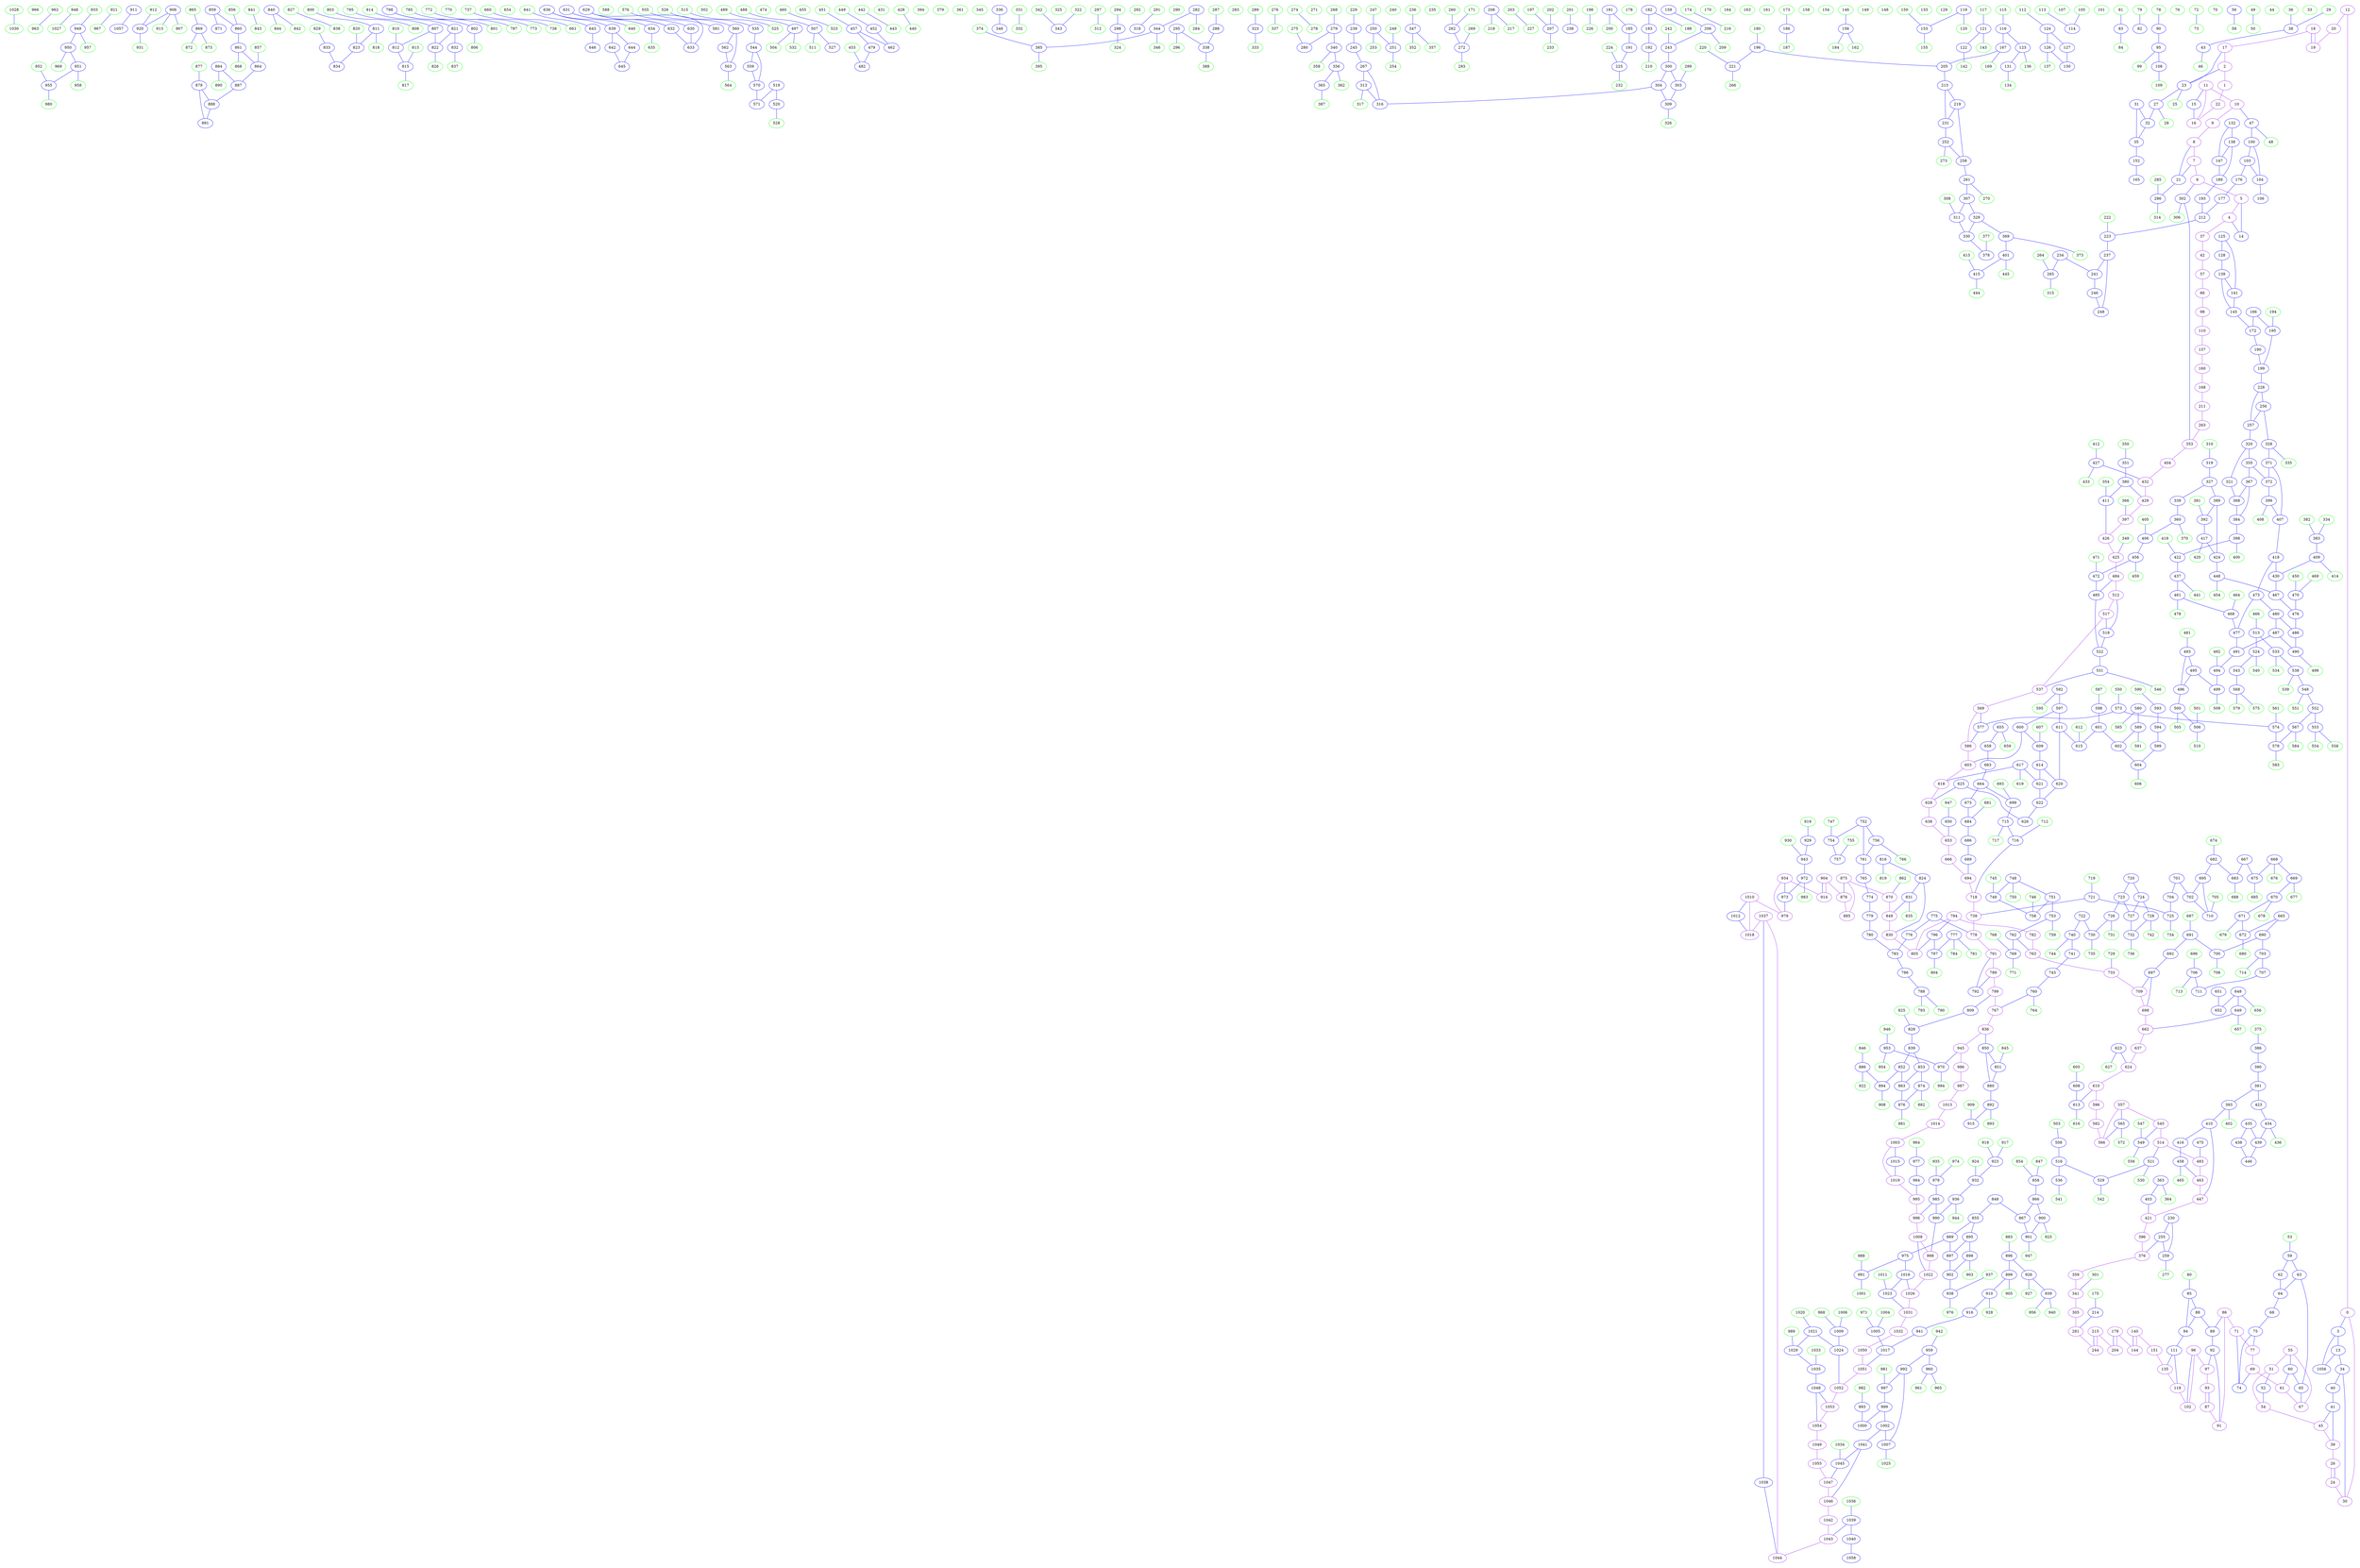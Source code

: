 digraph{
subgraph cluster_0 {
color = white
X81Y275I0 [label="0", pos="81,275!", color="purple"]
X82Y238I0 [label="1", pos="82,238!", color="purple"]
X82Y242I0 [label="2", pos="82,242!", color="purple"]
X82Y275I0 [label="3", pos="82,275!", color="blue"]
X83Y157I0 [label="4", pos="83,157!", color="purple"]
X83Y160I0 [label="5", pos="83,160!", color="purple"]
X83Y169I0 [label="6", pos="83,169!", color="purple"]
X83Y178I0 [label="7", pos="83,178!", color="purple"]
X83Y182I0 [label="8", pos="83,182!", color="purple"]
X83Y192I0 [label="9", pos="83,192!", color="purple"]
X83Y207I0 [label="10", pos="83,207!", color="purple"]
X83Y210I0 [label="11", pos="83,210!", color="purple"]
X83Y267I0 [label="12", pos="83,267!", color="purple"]
X83Y276I0 [label="13", pos="83,276!", color="blue"]
X84Y158I0 [label="14", pos="84,158!", color="blue"]
X84Y216I0 [label="15", pos="84,216!", color="blue"]
X84Y219I0 [label="16", pos="84,219!", color="purple"]
X84Y250I0 [label="17", pos="84,250!", color="purple"]
X84Y253I0 [label="18", pos="84,253!", color="purple"]
X84Y255I0 [label="19", pos="84,255!", color="purple"]
X84Y264I0 [label="20", pos="84,264!", color="purple"]
X85Y178I0 [label="21", pos="85,178!", color="blue"]
X85Y228I0 [label="22", pos="85,228!", color="purple"]
X85Y245I0 [label="23", pos="85,245!", color="blue"]
X85Y308I0 [label="24", pos="85,308!", color="purple"]
X86Y247I0 [label="25", pos="86,247!", color="green"]
X86Y313I0 [label="26", pos="86,313!", color="purple"]
X87Y243I0 [label="27", pos="87,243!", color="blue"]
X88Y245I0 [label="28", pos="88,245!", color="green"]
X88Y252I0 [label="29", pos="88,252!", color="green"]
X88Y305I0 [label="30", pos="88,305!", color="purple"]
X89Y229I0 [label="31", pos="89,229!", color="blue"]
X89Y235I0 [label="32", pos="89,235!", color="blue"]
X89Y279I0 [label="33", pos="89,279!", color="green"]
X89Y303I0 [label="34", pos="89,303!", color="blue"]
X90Y234I0 [label="35", pos="90,234!", color="blue"]
X90Y263I0 [label="36", pos="90,263!", color="green"]
X91Y147I0 [label="37", pos="91,147!", color="purple"]
X91Y252I0 [label="38", pos="91,252!", color="blue"]
X92Y322I0 [label="39", pos="92,322!", color="purple"]
X93Y306I0 [label="40", pos="93,306!", color="blue"]
X93Y318I0 [label="41", pos="93,318!", color="blue"]
X96Y139I0 [label="42", pos="96,139!", color="purple"]
X96Y247I0 [label="43", pos="96,247!", color="blue"]
X96Y259I0 [label="44", pos="96,259!", color="green"]
X96Y323I0 [label="45", pos="96,323!", color="purple"]
X98Y249I0 [label="46", pos="98,249!", color="green"]
X100Y189I0 [label="47", pos="100,189!", color="blue"]
X100Y192I0 [label="48", pos="100,192!", color="green"]
X100Y258I0 [label="49", pos="100,258!", color="green"]
X100Y260I0 [label="50", pos="100,260!", color="green"]
X103Y334I0 [label="51", pos="103,334!", color="purple"]
X105Y329I0 [label="52", pos="105,329!", color="blue"]
X106Y318I0 [label="53", pos="106,318!", color="green"]
X106Y331I0 [label="54", pos="106,331!", color="purple"]
X107Y342I0 [label="55", pos="107,342!", color="purple"]
X108Y244I0 [label="56", pos="108,244!", color="blue"]
X109Y126I0 [label="57", pos="109,126!", color="purple"]
X109Y244I0 [label="58", pos="109,244!", color="green"]
X109Y318I0 [label="59", pos="109,318!", color="blue"]
X109Y343I0 [label="60", pos="109,343!", color="blue"]
X109Y346I0 [label="61", pos="109,346!", color="purple"]
X110Y317I0 [label="62", pos="110,317!", color="blue"]
X110Y319I0 [label="63", pos="110,319!", color="blue"]
X111Y318I0 [label="64", pos="111,318!", color="blue"]
X111Y341I0 [label="65", pos="111,341!", color="blue"]
X114Y124I0 [label="66", pos="114,124!", color="purple"]
X114Y342I0 [label="67", pos="114,342!", color="purple"]
X115Y319I0 [label="68", pos="115,319!", color="blue"]
X115Y352I0 [label="69", pos="115,352!", color="purple"]
X117Y301I0 [label="70", pos="117,301!", color="green"]
X117Y353I0 [label="71", pos="117,353!", color="purple"]
X118Y308I0 [label="72", pos="118,308!", color="green"]
X118Y309I0 [label="73", pos="118,309!", color="green"]
X118Y348I0 [label="74", pos="118,348!", color="blue"]
X119Y347I0 [label="75", pos="119,347!", color="blue"]
X120Y262I0 [label="76", pos="120,262!", color="green"]
X120Y351I0 [label="77", pos="120,351!", color="purple"]
X123Y302I0 [label="78", pos="123,302!", color="green"]
X124Y297I0 [label="79", pos="124,297!", color="green"]
X124Y318I0 [label="80", pos="124,318!", color="green"]
X125Y190I0 [label="81", pos="125,190!", color="green"]
X125Y295I0 [label="82", pos="125,295!", color="blue"]
X126Y190I0 [label="83", pos="126,190!", color="blue"]
X126Y191I0 [label="84", pos="126,191!", color="green"]
X127Y337I0 [label="85", pos="127,337!", color="blue"]
X128Y357I0 [label="86", pos="128,357!", color="purple"]
X128Y360I0 [label="87", pos="128,360!", color="purple"]
X129Y347I0 [label="88", pos="129,347!", color="blue"]
X129Y355I0 [label="89", pos="129,355!", color="blue"]
X130Y311I0 [label="90", pos="130,311!", color="blue"]
X130Y359I0 [label="91", pos="130,359!", color="purple"]
X131Y357I0 [label="92", pos="131,357!", color="blue"]
X131Y364I0 [label="93", pos="131,364!", color="purple"]
X134Y349I0 [label="94", pos="134,349!", color="blue"]
X135Y325I0 [label="95", pos="135,325!", color="blue"]
X136Y369I0 [label="96", pos="136,369!", color="purple"]
X138Y363I0 [label="97", pos="138,363!", color="purple"]
X140Y114I0 [label="98", pos="140,114!", color="purple"]
X140Y331I0 [label="99", pos="140,331!", color="green"]
X141Y172I0 [label="100", pos="141,172!", color="blue"]
X141Y348I0 [label="101", pos="141,348!", color="green"]
X141Y373I0 [label="102", pos="141,373!", color="purple"]
X143Y171I0 [label="103", pos="143,171!", color="blue"]
X144Y174I0 [label="104", pos="144,174!", color="blue"]
X144Y332I0 [label="105", pos="144,332!", color="green"]
X145Y176I0 [label="106", pos="145,176!", color="blue"]
X146Y306I0 [label="107", pos="146,306!", color="green"]
X146Y344I0 [label="108", pos="146,344!", color="blue"]
X146Y345I0 [label="109", pos="146,345!", color="green"]
X147Y112I0 [label="110", pos="147,112!", color="purple"]
X147Y363I0 [label="111", pos="147,363!", color="blue"]
X148Y310I0 [label="112", pos="148,310!", color="green"]
X148Y339I0 [label="113", pos="148,339!", color="green"]
X149Y337I0 [label="114", pos="149,337!", color="blue"]
X150Y285I0 [label="115", pos="150,285!", color="green"]
X151Y283I0 [label="116", pos="151,283!", color="blue"]
X151Y324I0 [label="117", pos="151,324!", color="green"]
X153Y373I0 [label="118", pos="153,373!", color="purple"]
X154Y334I0 [label="119", pos="154,334!", color="blue"]
X154Y335I0 [label="120", pos="154,335!", color="green"]
X159Y329I0 [label="121", pos="159,329!", color="blue"]
X160Y324I0 [label="122", pos="160,324!", color="blue"]
X161Y293I0 [label="123", pos="161,293!", color="blue"]
X161Y316I0 [label="124", pos="161,316!", color="blue"]
X162Y221I0 [label="125", pos="162,221!", color="blue"]
X162Y316I0 [label="126", pos="162,316!", color="blue"]
X163Y312I0 [label="127", pos="163,312!", color="blue"]
X164Y223I0 [label="128", pos="164,223!", color="blue"]
X164Y306I0 [label="129", pos="164,306!", color="green"]
X164Y313I0 [label="130", pos="164,313!", color="blue"]
X165Y288I0 [label="131", pos="165,288!", color="blue"]
X166Y176I0 [label="132", pos="166,176!", color="blue"]
X166Y368I0 [label="133", pos="166,368!", color="green"]
X167Y289I0 [label="134", pos="167,289!", color="green"]
X167Y376I0 [label="135", pos="167,376!", color="purple"]
X168Y302I0 [label="136", pos="168,302!", color="green"]
X168Y322I0 [label="137", pos="168,322!", color="green"]
X169Y174I0 [label="138", pos="169,174!", color="blue"]
X169Y221I0 [label="139", pos="169,221!", color="blue"]
X169Y377I0 [label="140", pos="169,377!", color="purple"]
X170Y218I0 [label="141", pos="170,218!", color="blue"]
X170Y331I0 [label="142", pos="170,331!", color="green"]
X170Y339I0 [label="143", pos="170,339!", color="green"]
X170Y378I0 [label="144", pos="170,378!", color="purple"]
X171Y217I0 [label="145", pos="171,217!", color="blue"]
X171Y292I0 [label="146", pos="171,292!", color="green"]
X172Y177I0 [label="147", pos="172,177!", color="blue"]
X172Y272I0 [label="148", pos="172,272!", color="green"]
X172Y306I0 [label="149", pos="172,306!", color="green"]
X172Y349I0 [label="150", pos="172,349!", color="green"]
X172Y373I0 [label="151", pos="172,373!", color="purple"]
X173Y187I0 [label="152", pos="173,187!", color="blue"]
X173Y347I0 [label="153", pos="173,347!", color="blue"]
X174Y324I0 [label="154", pos="174,324!", color="green"]
X174Y349I0 [label="155", pos="174,349!", color="green"]
X175Y296I0 [label="156", pos="175,296!", color="blue"]
X176Y111I0 [label="157", pos="176,111!", color="purple"]
X176Y368I0 [label="158", pos="176,368!", color="green"]
X177Y260I0 [label="159", pos="177,260!", color="blue"]
X178Y111I0 [label="160", pos="178,111!", color="purple"]
X178Y230I0 [label="161", pos="178,230!", color="green"]
X178Y296I0 [label="162", pos="178,296!", color="green"]
X178Y342I0 [label="163", pos="178,342!", color="green"]
X178Y362I0 [label="164", pos="178,362!", color="green"]
X179Y185I0 [label="165", pos="179,185!", color="blue"]
X179Y209I0 [label="166", pos="179,209!", color="blue"]
X179Y225I0 [label="167", pos="179,225!", color="blue"]
X180Y111I0 [label="168", pos="180,111!", color="purple"]
X180Y227I0 [label="169", pos="180,227!", color="green"]
X180Y334I0 [label="170", pos="180,334!", color="green"]
X180Y352I0 [label="171", pos="180,352!", color="green"]
X181Y214I0 [label="172", pos="181,214!", color="blue"]
X182Y264I0 [label="173", pos="182,264!", color="green"]
X182Y296I0 [label="174", pos="182,296!", color="green"]
X182Y370I0 [label="175", pos="182,370!", color="green"]
X183Y158I0 [label="176", pos="183,158!", color="blue"]
X183Y161I0 [label="177", pos="183,161!", color="blue"]
X184Y362I0 [label="178", pos="184,362!", color="green"]
X184Y389I0 [label="179", pos="184,389!", color="purple"]
X186Y230I0 [label="180", pos="186,230!", color="green"]
X188Y241I0 [label="181", pos="188,241!", color="blue"]
X188Y288I0 [label="182", pos="188,288!", color="blue"]
X188Y292I0 [label="183", pos="188,292!", color="blue"]
X188Y312I0 [label="184", pos="188,312!", color="green"]
X190Y238I0 [label="185", pos="190,238!", color="blue"]
X190Y279I0 [label="186", pos="190,279!", color="blue"]
X190Y282I0 [label="187", pos="190,282!", color="green"]
X190Y288I0 [label="188", pos="190,288!", color="green"]
X191Y168I0 [label="189", pos="191,168!", color="blue"]
X191Y211I0 [label="190", pos="191,211!", color="blue"]
X191Y237I0 [label="191", pos="191,237!", color="blue"]
X191Y294I0 [label="192", pos="191,294!", color="blue"]
X192Y167I0 [label="193", pos="192,167!", color="blue"]
X192Y202I0 [label="194", pos="192,202!", color="green"]
X192Y205I0 [label="195", pos="192,205!", color="blue"]
X192Y226I0 [label="196", pos="192,226!", color="blue"]
X192Y272I0 [label="197", pos="192,272!", color="green"]
X192Y289I0 [label="198", pos="192,289!", color="green"]
X193Y206I0 [label="199", pos="193,206!", color="blue"]
X193Y242I0 [label="200", pos="193,242!", color="green"]
X194Y266I0 [label="201", pos="194,266!", color="green"]
X194Y275I0 [label="202", pos="194,275!", color="green"]
X194Y313I0 [label="203", pos="194,313!", color="green"]
X194Y399I0 [label="204", pos="194,399!", color="purple"]
X195Y222I0 [label="205", pos="195,222!", color="blue"]
X195Y257I0 [label="206", pos="195,257!", color="blue"]
X195Y273I0 [label="207", pos="195,273!", color="blue"]
X195Y328I0 [label="208", pos="195,328!", color="blue"]
X196Y260I0 [label="209", pos="196,260!", color="green"]
X196Y294I0 [label="210", pos="196,294!", color="green"]
X199Y111I0 [label="211", pos="199,111!", color="purple"]
X199Y161I0 [label="212", pos="199,161!", color="blue"]
X199Y221I0 [label="213", pos="199,221!", color="blue"]
X199Y389I0 [label="214", pos="199,389!", color="blue"]
X199Y398I0 [label="215", pos="199,398!", color="purple"]
X200Y311I0 [label="216", pos="200,311!", color="green"]
X200Y329I0 [label="217", pos="200,329!", color="green"]
X200Y336I0 [label="218", pos="200,336!", color="green"]
X201Y219I0 [label="219", pos="201,219!", color="blue"]
X201Y226I0 [label="220", pos="201,226!", color="green"]
X201Y227I0 [label="221", pos="201,227!", color="blue"]
X202Y156I0 [label="222", pos="202,156!", color="green"]
X202Y159I0 [label="223", pos="202,159!", color="blue"]
X202Y232I0 [label="224", pos="202,232!", color="green"]
X202Y234I0 [label="225", pos="202,234!", color="blue"]
X202Y292I0 [label="226", pos="202,292!", color="green"]
X202Y318I0 [label="227", pos="202,318!", color="green"]
X204Y204I0 [label="228", pos="204,204!", color="blue"]
X204Y298I0 [label="229", pos="204,298!", color="green"]
X205Y351I0 [label="230", pos="205,351!", color="blue"]
X206Y221I0 [label="231", pos="206,221!", color="blue"]
X206Y236I0 [label="232", pos="206,236!", color="green"]
X206Y281I0 [label="233", pos="206,281!", color="green"]
X207Y149I0 [label="234", pos="207,149!", color="blue"]
X208Y293I0 [label="235", pos="208,293!", color="green"]
X208Y308I0 [label="236", pos="208,308!", color="green"]
X209Y157I0 [label="237", pos="209,157!", color="blue"]
X209Y271I0 [label="238", pos="209,271!", color="blue"]
X209Y297I0 [label="239", pos="209,297!", color="blue"]
X209Y317I0 [label="240", pos="209,317!", color="green"]
X210Y154I0 [label="241", pos="210,154!", color="blue"]
X210Y256I0 [label="242", pos="210,256!", color="green"]
X210Y258I0 [label="243", pos="210,258!", color="blue"]
X211Y419I0 [label="244", pos="211,419!", color="purple"]
X213Y297I0 [label="245", pos="213,297!", color="blue"]
X214Y154I0 [label="246", pos="214,154!", color="blue"]
X214Y324I0 [label="247", pos="214,324!", color="green"]
X215Y157I0 [label="248", pos="215,157!", color="blue"]
X215Y328I0 [label="249", pos="215,328!", color="green"]
X216Y324I0 [label="250", pos="216,324!", color="blue"]
X216Y328I0 [label="251", pos="216,328!", color="blue"]
X217Y221I0 [label="252", pos="217,221!", color="blue"]
X217Y324I0 [label="253", pos="217,324!", color="green"]
X218Y330I0 [label="254", pos="218,330!", color="green"]
X218Y361I0 [label="255", pos="218,361!", color="blue"]
X219Y200I0 [label="256", pos="219,200!", color="blue"]
X219Y203I0 [label="257", pos="219,203!", color="blue"]
X219Y218I0 [label="258", pos="219,218!", color="blue"]
X220Y359I0 [label="259", pos="220,359!", color="blue"]
X220Y389I0 [label="260", pos="220,389!", color="green"]
X221Y219I0 [label="261", pos="221,219!", color="blue"]
X221Y387I0 [label="262", pos="221,387!", color="blue"]
X222Y111I0 [label="263", pos="222,111!", color="purple"]
X222Y143I0 [label="264", pos="222,143!", color="green"]
X222Y144I0 [label="265", pos="222,144!", color="blue"]
X222Y236I0 [label="266", pos="222,236!", color="green"]
X222Y295I0 [label="267", pos="222,295!", color="blue"]
X222Y323I0 [label="268", pos="222,323!", color="green"]
X222Y391I0 [label="269", pos="222,391!", color="green"]
X223Y224I0 [label="270", pos="223,224!", color="green"]
X223Y344I0 [label="271", pos="223,344!", color="green"]
X223Y389I0 [label="272", pos="223,389!", color="blue"]
X224Y232I0 [label="273", pos="224,232!", color="green"]
X224Y234I0 [label="274", pos="224,234!", color="green"]
X224Y329I0 [label="275", pos="224,329!", color="green"]
X224Y334I0 [label="276", pos="224,334!", color="green"]
X224Y360I0 [label="277", pos="224,360!", color="green"]
X225Y234I0 [label="278", pos="225,234!", color="green"]
X225Y325I0 [label="279", pos="225,325!", color="blue"]
X225Y327I0 [label="280", pos="225,327!", color="blue"]
X225Y419I0 [label="281", pos="225,419!", color="purple"]
X226Y245I0 [label="282", pos="226,245!", color="blue"]
X226Y340I0 [label="283", pos="226,340!", color="green"]
X227Y248I0 [label="284", pos="227,248!", color="green"]
X228Y124I0 [label="285", pos="228,124!", color="green"]
X228Y126I0 [label="286", pos="228,126!", color="blue"]
X228Y164I0 [label="287", pos="228,164!", color="green"]
X228Y167I0 [label="288", pos="228,167!", color="blue"]
X228Y230I0 [label="289", pos="228,230!", color="green"]
X230Y192I0 [label="290", pos="230,192!", color="green"]
X230Y346I0 [label="291", pos="230,346!", color="green"]
X230Y358I0 [label="292", pos="230,358!", color="green"]
X230Y400I0 [label="293", pos="230,400!", color="green"]
X231Y252I0 [label="294", pos="231,252!", color="green"]
X232Y161I0 [label="295", pos="232,161!", color="blue"]
X232Y163I0 [label="296", pos="232,163!", color="green"]
X232Y229I0 [label="297", pos="232,229!", color="green"]
X232Y254I0 [label="298", pos="232,254!", color="blue"]
X232Y264I0 [label="299", pos="232,264!", color="green"]
X232Y272I0 [label="300", pos="232,272!", color="blue"]
X232Y397I0 [label="301", pos="232,397!", color="green"]
X233Y116I0 [label="302", pos="233,116!", color="blue"]
X233Y271I0 [label="303", pos="233,271!", color="blue"]
X233Y273I0 [label="304", pos="233,273!", color="blue"]
X233Y419I0 [label="305", pos="233,419!", color="purple"]
X234Y118I0 [label="306", pos="234,118!", color="green"]
X234Y221I0 [label="307", pos="234,221!", color="blue"]
X234Y225I0 [label="308", pos="234,225!", color="green"]
X234Y272I0 [label="309", pos="234,272!", color="blue"]
X235Y188I0 [label="310", pos="235,188!", color="green"]
X235Y222I0 [label="311", pos="235,222!", color="blue"]
X235Y232I0 [label="312", pos="235,232!", color="green"]
X235Y293I0 [label="313", pos="235,293!", color="blue"]
X236Y127I0 [label="314", pos="236,127!", color="green"]
X236Y140I0 [label="315", pos="236,140!", color="green"]
X236Y276I0 [label="316", pos="236,276!", color="blue"]
X236Y295I0 [label="317", pos="236,295!", color="green"]
X236Y354I0 [label="318", pos="236,354!", color="blue"]
X237Y185I0 [label="319", pos="237,185!", color="blue"]
X238Y206I0 [label="320", pos="238,206!", color="blue"]
X238Y209I0 [label="321", pos="238,209!", color="blue"]
X238Y233I0 [label="322", pos="238,233!", color="green"]
X238Y241I0 [label="323", pos="238,241!", color="blue"]
X238Y257I0 [label="324", pos="238,257!", color="green"]
X238Y260I0 [label="325", pos="238,260!", color="green"]
X238Y272I0 [label="326", pos="238,272!", color="green"]
X239Y183I0 [label="327", pos="239,183!", color="blue"]
X239Y194I0 [label="328", pos="239,194!", color="blue"]
X239Y219I0 [label="329", pos="239,219!", color="blue"]
X239Y222I0 [label="330", pos="239,222!", color="blue"]
X240Y200I0 [label="331", pos="240,200!", color="green"]
X240Y201I0 [label="332", pos="240,201!", color="green"]
X240Y244I0 [label="333", pos="240,244!", color="green"]
X242Y190I0 [label="334", pos="242,190!", color="green"]
X242Y192I0 [label="335", pos="242,192!", color="green"]
X242Y298I0 [label="336", pos="242,298!", color="blue"]
X242Y344I0 [label="337", pos="242,344!", color="green"]
X243Y163I0 [label="338", pos="243,163!", color="blue"]
X243Y175I0 [label="339", pos="243,175!", color="blue"]
X243Y325I0 [label="340", pos="243,325!", color="blue"]
X243Y419I0 [label="341", pos="243,419!", color="purple"]
X244Y230I0 [label="342", pos="244,230!", color="green"]
X244Y232I0 [label="343", pos="244,232!", color="blue"]
X244Y252I0 [label="344", pos="244,252!", color="blue"]
X245Y145I0 [label="345", pos="245,145!", color="green"]
X245Y254I0 [label="346", pos="245,254!", color="green"]
X245Y308I0 [label="347", pos="245,308!", color="blue"]
X246Y292I0 [label="348", pos="246,292!", color="blue"]
X248Y140I0 [label="349", pos="248,140!", color="green"]
X248Y152I0 [label="350", pos="248,152!", color="green"]
X248Y154I0 [label="351", pos="248,154!", color="blue"]
X248Y308I0 [label="352", pos="248,308!", color="green"]
X249Y110I0 [label="353", pos="249,110!", color="purple"]
X249Y149I0 [label="354", pos="249,149!", color="green"]
X249Y204I0 [label="355", pos="249,204!", color="blue"]
X249Y329I0 [label="356", pos="249,329!", color="blue"]
X250Y302I0 [label="357", pos="250,302!", color="green"]
X250Y322I0 [label="358", pos="250,322!", color="green"]
X250Y419I0 [label="359", pos="250,419!", color="purple"]
X252Y173I0 [label="360", pos="252,173!", color="blue"]
X252Y314I0 [label="361", pos="252,314!", color="green"]
X252Y330I0 [label="362", pos="252,330!", color="green"]
X252Y357I0 [label="363", pos="252,357!", color="blue"]
X252Y360I0 [label="364", pos="252,360!", color="green"]
X253Y346I0 [label="365", pos="253,346!", color="blue"]
X254Y114I0 [label="366", pos="254,114!", color="green"]
X254Y209I0 [label="367", pos="254,209!", color="blue"]
X254Y211I0 [label="368", pos="254,211!", color="blue"]
X255Y220I0 [label="369", pos="255,220!", color="blue"]
X256Y174I0 [label="370", pos="256,174!", color="green"]
X256Y196I0 [label="371", pos="256,196!", color="blue"]
X256Y199I0 [label="372", pos="256,199!", color="blue"]
X256Y223I0 [label="373", pos="256,223!", color="green"]
X256Y306I0 [label="374", pos="256,306!", color="green"]
X256Y311I0 [label="375", pos="256,311!", color="green"]
X257Y419I0 [label="376", pos="257,419!", color="purple"]
X258Y226I0 [label="377", pos="258,226!", color="green"]
X258Y228I0 [label="378", pos="258,228!", color="blue"]
X258Y246I0 [label="379", pos="258,246!", color="green"]
X260Y154I0 [label="380", pos="260,154!", color="blue"]
X260Y176I0 [label="381", pos="260,176!", color="green"]
X260Y186I0 [label="382", pos="260,186!", color="green"]
X260Y188I0 [label="383", pos="260,188!", color="blue"]
X260Y210I0 [label="384", pos="260,210!", color="blue"]
X260Y288I0 [label="385", pos="260,288!", color="blue"]
X260Y310I0 [label="386", pos="260,310!", color="blue"]
X260Y354I0 [label="387", pos="260,354!", color="green"]
X262Y162I0 [label="388", pos="262,162!", color="green"]
X262Y180I0 [label="389", pos="262,180!", color="blue"]
X262Y312I0 [label="390", pos="262,312!", color="blue"]
X262Y324I0 [label="391", pos="262,324!", color="blue"]
X263Y177I0 [label="392", pos="263,177!", color="blue"]
X263Y337I0 [label="393", pos="263,337!", color="blue"]
X264Y258I0 [label="394", pos="264,258!", color="green"]
X265Y263I0 [label="395", pos="265,263!", color="green"]
X265Y419I0 [label="396", pos="265,419!", color="purple"]
X266Y113I0 [label="397", pos="266,113!", color="purple"]
X266Y211I0 [label="398", pos="266,211!", color="blue"]
X267Y199I0 [label="399", pos="267,199!", color="blue"]
X267Y214I0 [label="400", pos="267,214!", color="green"]
X267Y221I0 [label="401", pos="267,221!", color="blue"]
X267Y335I0 [label="402", pos="267,335!", color="green"]
X267Y401I0 [label="403", pos="267,401!", color="blue"]
X268Y134I0 [label="404", pos="268,134!", color="purple"]
X268Y166I0 [label="405", pos="268,166!", color="green"]
X268Y168I0 [label="406", pos="268,168!", color="blue"]
X268Y197I0 [label="407", pos="268,197!", color="blue"]
X268Y201I0 [label="408", pos="268,201!", color="green"]
X269Y189I0 [label="409", pos="269,189!", color="blue"]
X269Y355I0 [label="410", pos="269,355!", color="blue"]
X271Y147I0 [label="411", pos="271,147!", color="blue"]
X271Y162I0 [label="412", pos="271,162!", color="green"]
X271Y216I0 [label="413", pos="271,216!", color="green"]
X272Y190I0 [label="414", pos="272,190!", color="green"]
X272Y218I0 [label="415", pos="272,218!", color="blue"]
X272Y355I0 [label="416", pos="272,355!", color="blue"]
X273Y177I0 [label="417", pos="273,177!", color="blue"]
X273Y196I0 [label="418", pos="273,196!", color="blue"]
X273Y206I0 [label="419", pos="273,206!", color="green"]
X274Y174I0 [label="420", pos="274,174!", color="green"]
X274Y420I0 [label="421", pos="274,420!", color="purple"]
X275Y207I0 [label="422", pos="275,207!", color="blue"]
X275Y309I0 [label="423", pos="275,309!", color="blue"]
X276Y181I0 [label="424", pos="276,181!", color="blue"]
X277Y136I0 [label="425", pos="277,136!", color="purple"]
X277Y146I0 [label="426", pos="277,146!", color="purple"]
X277Y162I0 [label="427", pos="277,162!", color="blue"]
X277Y174I0 [label="428", pos="277,174!", color="green"]
X278Y154I0 [label="429", pos="278,154!", color="purple"]
X278Y190I0 [label="430", pos="278,190!", color="blue"]
X278Y350I0 [label="431", pos="278,350!", color="green"]
X279Y161I0 [label="432", pos="279,161!", color="purple"]
X279Y164I0 [label="433", pos="279,164!", color="green"]
X279Y303I0 [label="434", pos="279,303!", color="blue"]
X280Y286I0 [label="435", pos="280,286!", color="blue"]
X280Y305I0 [label="436", pos="280,305!", color="green"]
X281Y208I0 [label="437", pos="281,208!", color="blue"]
X281Y285I0 [label="438", pos="281,285!", color="blue"]
X281Y287I0 [label="439", pos="281,287!", color="blue"]
X282Y172I0 [label="440", pos="282,172!", color="green"]
X282Y212I0 [label="441", pos="282,212!", color="green"]
X282Y217I0 [label="442", pos="282,217!", color="green"]
X282Y218I0 [label="443", pos="282,218!", color="green"]
X282Y224I0 [label="444", pos="282,224!", color="green"]
X282Y236I0 [label="445", pos="282,236!", color="green"]
X282Y286I0 [label="446", pos="282,286!", color="blue"]
X283Y420I0 [label="447", pos="283,420!", color="purple"]
X284Y181I0 [label="448", pos="284,181!", color="blue"]
X284Y336I0 [label="449", pos="284,336!", color="green"]
X285Y195I0 [label="450", pos="285,195!", color="green"]
X286Y298I0 [label="451", pos="286,298!", color="green"]
X286Y336I0 [label="452", pos="286,336!", color="blue"]
X287Y235I0 [label="453", pos="287,235!", color="green"]
X288Y180I0 [label="454", pos="288,180!", color="green"]
X288Y222I0 [label="455", pos="288,222!", color="green"]
X290Y167I0 [label="456", pos="290,167!", color="blue"]
X290Y296I0 [label="457", pos="290,296!", color="blue"]
X290Y414I0 [label="458", pos="290,414!", color="blue"]
X291Y166I0 [label="459", pos="291,166!", color="green"]
X291Y176I0 [label="460", pos="291,176!", color="green"]
X291Y217I0 [label="461", pos="291,217!", color="blue"]
X291Y303I0 [label="462", pos="291,303!", color="blue"]
X291Y421I0 [label="463", pos="291,421!", color="purple"]
X292Y209I0 [label="464", pos="292,209!", color="green"]
X292Y414I0 [label="465", pos="292,414!", color="green"]
X293Y184I0 [label="466", pos="293,184!", color="green"]
X293Y191I0 [label="467", pos="293,191!", color="blue"]
X293Y210I0 [label="468", pos="293,210!", color="blue"]
X294Y196I0 [label="469", pos="294,196!", color="green"]
X294Y198I0 [label="470", pos="294,198!", color="blue"]
X295Y166I0 [label="471", pos="295,166!", color="green"]
X296Y168I0 [label="472", pos="296,168!", color="blue"]
X296Y206I0 [label="473", pos="296,206!", color="blue"]
X296Y313I0 [label="474", pos="296,313!", color="green"]
X296Y398I0 [label="475", pos="296,398!", color="blue"]
X297Y199I0 [label="476", pos="297,199!", color="blue"]
X297Y207I0 [label="477", pos="297,207!", color="blue"]
X298Y230I0 [label="478", pos="298,230!", color="green"]
X298Y270I0 [label="479", pos="298,270!", color="blue"]
X299Y204I0 [label="480", pos="299,204!", color="blue"]
X299Y220I0 [label="481", pos="299,220!", color="green"]
X299Y263I0 [label="482", pos="299,263!", color="blue"]
X299Y421I0 [label="483", pos="299,421!", color="purple"]
X300Y166I0 [label="484", pos="300,166!", color="purple"]
X300Y167I0 [label="485", pos="300,167!", color="blue"]
X300Y203I0 [label="486", pos="300,203!", color="blue"]
X300Y205I0 [label="487", pos="300,205!", color="blue"]
X300Y309I0 [label="488", pos="300,309!", color="green"]
X301Y175I0 [label="489", pos="301,175!", color="green"]
X301Y204I0 [label="490", pos="301,204!", color="blue"]
X301Y207I0 [label="491", pos="301,207!", color="blue"]
X301Y212I0 [label="492", pos="301,212!", color="green"]
X301Y220I0 [label="493", pos="301,220!", color="blue"]
X302Y212I0 [label="494", pos="302,212!", color="blue"]
X303Y217I0 [label="495", pos="303,217!", color="blue"]
X303Y222I0 [label="496", pos="303,222!", color="blue"]
X304Y176I0 [label="497", pos="304,176!", color="blue"]
X304Y204I0 [label="498", pos="304,204!", color="green"]
X304Y214I0 [label="499", pos="304,214!", color="blue"]
X304Y232I0 [label="500", pos="304,232!", color="blue"]
X304Y243I0 [label="501", pos="304,243!", color="green"]
X304Y258I0 [label="502", pos="304,258!", color="green"]
X304Y381I0 [label="503", pos="304,381!", color="green"]
X305Y179I0 [label="504", pos="305,179!", color="green"]
X305Y232I0 [label="505", pos="305,232!", color="green"]
X305Y241I0 [label="506", pos="305,241!", color="blue"]
X305Y281I0 [label="507", pos="305,281!", color="blue"]
X305Y379I0 [label="508", pos="305,379!", color="blue"]
X306Y215I0 [label="509", pos="306,215!", color="green"]
X306Y243I0 [label="510", pos="306,243!", color="green"]
X306Y283I0 [label="511", pos="306,283!", color="green"]
X307Y166I0 [label="512", pos="307,166!", color="purple"]
X307Y191I0 [label="513", pos="307,191!", color="blue"]
X307Y422I0 [label="514", pos="307,422!", color="purple"]
X308Y221I0 [label="515", pos="308,221!", color="green"]
X308Y383I0 [label="516", pos="308,383!", color="blue"]
X309Y166I0 [label="517", pos="309,166!", color="purple"]
X309Y167I0 [label="518", pos="309,167!", color="blue"]
X309Y339I0 [label="519", pos="309,339!", color="blue"]
X309Y345I0 [label="520", pos="309,345!", color="blue"]
X309Y405I0 [label="521", pos="309,405!", color="blue"]
X310Y168I0 [label="522", pos="310,168!", color="blue"]
X310Y184I0 [label="523", pos="310,184!", color="green"]
X310Y201I0 [label="524", pos="310,201!", color="blue"]
X310Y221I0 [label="525", pos="310,221!", color="green"]
X310Y232I0 [label="526", pos="310,232!", color="green"]
X310Y268I0 [label="527", pos="310,268!", color="blue"]
X310Y354I0 [label="528", pos="310,354!", color="green"]
X310Y402I0 [label="529", pos="310,402!", color="blue"]
X310Y407I0 [label="530", pos="310,407!", color="green"]
X311Y169I0 [label="531", pos="311,169!", color="blue"]
X312Y182I0 [label="532", pos="312,182!", color="green"]
X312Y192I0 [label="533", pos="312,192!", color="blue"]
X312Y193I0 [label="534", pos="312,193!", color="green"]
X312Y244I0 [label="535", pos="312,244!", color="blue"]
X312Y384I0 [label="536", pos="312,384!", color="blue"]
X313Y166I0 [label="537", pos="313,166!", color="purple"]
X313Y192I0 [label="538", pos="313,192!", color="blue"]
X314Y191I0 [label="539", pos="314,191!", color="green"]
X314Y203I0 [label="540", pos="314,203!", color="green"]
X314Y389I0 [label="541", pos="314,389!", color="green"]
X314Y395I0 [label="542", pos="314,395!", color="green"]
X315Y213I0 [label="543", pos="315,213!", color="blue"]
X315Y245I0 [label="544", pos="315,245!", color="blue"]
X315Y430I0 [label="545", pos="315,430!", color="purple"]
X316Y176I0 [label="546", pos="316,176!", color="green"]
X316Y408I0 [label="547", pos="316,408!", color="green"]
X317Y199I0 [label="548", pos="317,199!", color="blue"]
X317Y413I0 [label="549", pos="317,413!", color="blue"]
X318Y186I0 [label="550", pos="318,186!", color="green"]
X318Y195I0 [label="551", pos="318,195!", color="green"]
X318Y200I0 [label="552", pos="318,200!", color="blue"]
X318Y202I0 [label="553", pos="318,202!", color="blue"]
X318Y206I0 [label="554", pos="318,206!", color="green"]
X318Y402I0 [label="555", pos="318,402!", color="green"]
X318Y415I0 [label="556", pos="318,415!", color="green"]
X318Y424I0 [label="557", pos="318,424!", color="purple"]
X319Y202I0 [label="558", pos="319,202!", color="green"]
X319Y240I0 [label="559", pos="319,240!", color="blue"]
X319Y399I0 [label="560", pos="319,399!", color="blue"]
X320Y192I0 [label="561", pos="320,192!", color="green"]
X320Y396I0 [label="562", pos="320,396!", color="blue"]
X320Y399I0 [label="563", pos="320,399!", color="blue"]
X320Y402I0 [label="564", pos="320,402!", color="green"]
X320Y424I0 [label="565", pos="320,424!", color="blue"]
X320Y434I0 [label="566", pos="320,434!", color="purple"]
X321Y200I0 [label="567", pos="321,200!", color="blue"]
X321Y221I0 [label="568", pos="321,221!", color="blue"]
X322Y166I0 [label="569", pos="322,166!", color="purple"]
X322Y268I0 [label="570", pos="322,268!", color="blue"]
X322Y277I0 [label="571", pos="322,277!", color="blue"]
X322Y420I0 [label="572", pos="322,420!", color="green"]
X324Y186I0 [label="573", pos="324,186!", color="blue"]
X324Y192I0 [label="574", pos="324,192!", color="blue"]
X324Y220I0 [label="575", pos="324,220!", color="green"]
X324Y409I0 [label="576", pos="324,409!", color="green"]
X325Y185I0 [label="577", pos="325,185!", color="blue"]
X325Y193I0 [label="578", pos="325,193!", color="blue"]
X326Y238I0 [label="579", pos="326,238!", color="green"]
X326Y372I0 [label="580", pos="326,372!", color="blue"]
X326Y407I0 [label="581", pos="326,407!", color="blue"]
X326Y434I0 [label="582", pos="326,434!", color="purple"]
X328Y202I0 [label="583", pos="328,202!", color="green"]
X328Y220I0 [label="584", pos="328,220!", color="green"]
X328Y372I0 [label="585", pos="328,372!", color="green"]
X330Y166I0 [label="586", pos="330,166!", color="purple"]
X330Y224I0 [label="587", pos="330,224!", color="green"]
X330Y238I0 [label="588", pos="330,238!", color="green"]
X332Y348I0 [label="589", pos="332,348!", color="blue"]
X332Y384I0 [label="590", pos="332,384!", color="green"]
X333Y350I0 [label="591", pos="333,350!", color="green"]
X334Y213I0 [label="592", pos="334,213!", color="blue"]
X334Y384I0 [label="593", pos="334,384!", color="blue"]
X335Y367I0 [label="594", pos="335,367!", color="blue"]
X336Y212I0 [label="595", pos="336,212!", color="green"]
X336Y434I0 [label="596", pos="336,434!", color="purple"]
X337Y205I0 [label="597", pos="337,205!", color="blue"]
X337Y239I0 [label="598", pos="337,239!", color="blue"]
X337Y357I0 [label="599", pos="337,357!", color="blue"]
X338Y188I0 [label="600", pos="338,188!", color="blue"]
X339Y285I0 [label="601", pos="339,285!", color="blue"]
X339Y301I0 [label="602", pos="339,301!", color="blue"]
X340Y168I0 [label="603", pos="340,168!", color="purple"]
X340Y348I0 [label="604", pos="340,348!", color="blue"]
X340Y389I0 [label="605", pos="340,389!", color="green"]
X341Y348I0 [label="606", pos="341,348!", color="green"]
X342Y197I0 [label="607", pos="342,197!", color="green"]
X342Y387I0 [label="608", pos="342,387!", color="blue"]
X343Y195I0 [label="609", pos="343,195!", color="blue"]
X343Y434I0 [label="610", pos="343,434!", color="purple"]
X344Y221I0 [label="611", pos="344,221!", color="blue"]
X344Y244I0 [label="612", pos="344,244!", color="green"]
X344Y389I0 [label="613", pos="344,389!", color="blue"]
X346Y201I0 [label="614", pos="346,201!", color="blue"]
X346Y244I0 [label="615", pos="346,244!", color="blue"]
X346Y390I0 [label="616", pos="346,390!", color="green"]
X348Y180I0 [label="617", pos="348,180!", color="blue"]
X349Y168I0 [label="618", pos="349,168!", color="purple"]
X350Y180I0 [label="619", pos="350,180!", color="green"]
X350Y212I0 [label="620", pos="350,212!", color="blue"]
X351Y195I0 [label="621", pos="351,195!", color="blue"]
X352Y196I0 [label="622", pos="352,196!", color="blue"]
X354Y417I0 [label="623", pos="354,417!", color="blue"]
X354Y432I0 [label="624", pos="354,432!", color="purple"]
X355Y187I0 [label="625", pos="355,187!", color="blue"]
X355Y191I0 [label="626", pos="355,191!", color="blue"]
X355Y416I0 [label="627", pos="355,416!", color="green"]
X357Y168I0 [label="628", pos="357,168!", color="purple"]
X358Y281I0 [label="629", pos="358,281!", color="blue"]
X358Y330I0 [label="630", pos="358,330!", color="blue"]
X361Y267I0 [label="631", pos="361,267!", color="blue"]
X361Y269I0 [label="632", pos="361,269!", color="blue"]
X361Y282I0 [label="633", pos="361,282!", color="blue"]
X362Y237I0 [label="634", pos="362,237!", color="blue"]
X364Y238I0 [label="635", pos="364,238!", color="green"]
X364Y386I0 [label="636", pos="364,386!", color="blue"]
X365Y432I0 [label="637", pos="365,432!", color="purple"]
X366Y168I0 [label="638", pos="366,168!", color="purple"]
X366Y337I0 [label="639", pos="366,337!", color="blue"]
X366Y386I0 [label="640", pos="366,386!", color="green"]
X367Y210I0 [label="641", pos="367,210!", color="green"]
X367Y337I0 [label="642", pos="367,337!", color="blue"]
X368Y210I0 [label="643", pos="368,210!", color="blue"]
X368Y334I0 [label="644", pos="368,334!", color="blue"]
X369Y335I0 [label="645", pos="369,335!", color="blue"]
X371Y225I0 [label="646", pos="371,225!", color="blue"]
X372Y170I0 [label="647", pos="372,170!", color="green"]
X373Y407I0 [label="648", pos="373,407!", color="blue"]
X373Y422I0 [label="649", pos="373,422!", color="blue"]
X374Y170I0 [label="650", pos="374,170!", color="blue"]
X374Y375I0 [label="651", pos="374,375!", color="blue"]
X374Y381I0 [label="652", pos="374,381!", color="blue"]
X375Y168I0 [label="653", pos="375,168!", color="purple"]
X376Y200I0 [label="654", pos="376,200!", color="green"]
X376Y264I0 [label="655", pos="376,264!", color="blue"]
X376Y408I0 [label="656", pos="376,408!", color="green"]
X376Y422I0 [label="657", pos="376,422!", color="green"]
X377Y257I0 [label="658", pos="377,257!", color="blue"]
X378Y270I0 [label="659", pos="378,270!", color="green"]
X378Y278I0 [label="660", pos="378,278!", color="green"]
X378Y291I0 [label="661", pos="378,291!", color="green"]
X378Y430I0 [label="662", pos="378,430!", color="purple"]
X382Y235I0 [label="663", pos="382,235!", color="blue"]
X383Y230I0 [label="664", pos="383,230!", color="blue"]
X383Y395I0 [label="665", pos="383,395!", color="blue"]
X384Y168I0 [label="666", pos="384,168!", color="purple"]
X384Y311I0 [label="667", pos="384,311!", color="blue"]
X384Y366I0 [label="668", pos="384,366!", color="blue"]
X384Y369I0 [label="669", pos="384,369!", color="blue"]
X384Y380I0 [label="670", pos="384,380!", color="blue"]
X384Y387I0 [label="671", pos="384,387!", color="blue"]
X384Y394I0 [label="672", pos="384,394!", color="blue"]
X385Y199I0 [label="673", pos="385,199!", color="blue"]
X386Y260I0 [label="674", pos="386,260!", color="green"]
X386Y330I0 [label="675", pos="386,330!", color="blue"]
X386Y366I0 [label="676", pos="386,366!", color="green"]
X386Y368I0 [label="677", pos="386,368!", color="green"]
X386Y380I0 [label="678", pos="386,380!", color="green"]
X386Y390I0 [label="679", pos="386,390!", color="green"]
X386Y393I0 [label="680", pos="386,393!", color="green"]
X387Y190I0 [label="681", pos="387,190!", color="green"]
X387Y276I0 [label="682", pos="387,276!", color="blue"]
X387Y286I0 [label="683", pos="387,286!", color="blue"]
X388Y190I0 [label="684", pos="388,190!", color="blue"]
X388Y330I0 [label="685", pos="388,330!", color="green"]
X389Y188I0 [label="686", pos="389,188!", color="blue"]
X389Y420I0 [label="687", pos="389,420!", color="green"]
X390Y286I0 [label="688", pos="390,286!", color="green"]
X391Y183I0 [label="689", pos="391,183!", color="blue"]
X391Y400I0 [label="690", pos="391,400!", color="blue"]
X391Y420I0 [label="691", pos="391,420!", color="blue"]
X391Y423I0 [label="692", pos="391,423!", color="blue"]
X392Y200I0 [label="693", pos="392,200!", color="green"]
X393Y168I0 [label="694", pos="393,168!", color="purple"]
X393Y263I0 [label="695", pos="393,263!", color="blue"]
X393Y335I0 [label="696", pos="393,335!", color="green"]
X393Y425I0 [label="697", pos="393,425!", color="blue"]
X393Y430I0 [label="698", pos="393,430!", color="purple"]
X394Y203I0 [label="699", pos="394,203!", color="blue"]
X394Y409I0 [label="700", pos="394,409!", color="blue"]
X395Y254I0 [label="701", pos="395,254!", color="blue"]
X395Y257I0 [label="702", pos="395,257!", color="blue"]
X395Y384I0 [label="703", pos="395,384!", color="blue"]
X396Y243I0 [label="704", pos="396,243!", color="blue"]
X396Y277I0 [label="705", pos="396,277!", color="green"]
X396Y346I0 [label="706", pos="396,346!", color="blue"]
X396Y377I0 [label="707", pos="396,377!", color="blue"]
X396Y410I0 [label="708", pos="396,410!", color="green"]
X396Y426I0 [label="709", pos="396,426!", color="purple"]
X397Y263I0 [label="710", pos="397,263!", color="blue"]
X397Y357I0 [label="711", pos="397,357!", color="blue"]
X398Y176I0 [label="712", pos="398,176!", color="green"]
X398Y346I0 [label="713", pos="398,346!", color="green"]
X398Y384I0 [label="714", pos="398,384!", color="green"]
X399Y191I0 [label="715", pos="399,191!", color="blue"]
X400Y176I0 [label="716", pos="400,176!", color="blue"]
X400Y193I0 [label="717", pos="400,193!", color="green"]
X402Y168I0 [label="718", pos="402,168!", color="purple"]
X404Y196I0 [label="719", pos="404,196!", color="green"]
X404Y336I0 [label="720", pos="404,336!", color="blue"]
X405Y207I0 [label="721", pos="405,207!", color="blue"]
X405Y275I0 [label="722", pos="405,275!", color="blue"]
X405Y335I0 [label="723", pos="405,335!", color="blue"]
X405Y337I0 [label="724", pos="405,337!", color="blue"]
X406Y208I0 [label="725", pos="406,208!", color="blue"]
X406Y303I0 [label="726", pos="406,303!", color="blue"]
X406Y336I0 [label="727", pos="406,336!", color="blue"]
X406Y351I0 [label="728", pos="406,351!", color="blue"]
X406Y381I0 [label="729", pos="406,381!", color="green"]
X408Y283I0 [label="730", pos="408,283!", color="blue"]
X408Y304I0 [label="731", pos="408,304!", color="green"]
X409Y350I0 [label="732", pos="409,350!", color="blue"]
X409Y423I0 [label="733", pos="409,423!", color="purple"]
X410Y208I0 [label="734", pos="410,208!", color="green"]
X410Y282I0 [label="735", pos="410,282!", color="green"]
X410Y352I0 [label="736", pos="410,352!", color="green"]
X412Y300I0 [label="737", pos="412,300!", color="green"]
X412Y304I0 [label="738", pos="412,304!", color="green"]
X413Y166I0 [label="739", pos="413,166!", color="purple"]
X413Y234I0 [label="740", pos="413,234!", color="blue"]
X414Y227I0 [label="741", pos="414,227!", color="blue"]
X414Y380I0 [label="742", pos="414,380!", color="green"]
X416Y211I0 [label="743", pos="416,211!", color="blue"]
X416Y241I0 [label="744", pos="416,241!", color="green"]
X418Y370I0 [label="745", pos="418,370!", color="green"]
X419Y355I0 [label="746", pos="419,355!", color="green"]
X420Y318I0 [label="747", pos="420,318!", color="green"]
X420Y384I0 [label="748", pos="420,384!", color="blue"]
X421Y378I0 [label="749", pos="421,378!", color="blue"]
X422Y384I0 [label="750", pos="422,384!", color="green"]
X422Y391I0 [label="751", pos="422,391!", color="blue"]
X423Y291I0 [label="752", pos="423,291!", color="blue"]
X423Y394I0 [label="753", pos="423,394!", color="blue"]
X424Y327I0 [label="754", pos="424,327!", color="blue"]
X424Y356I0 [label="755", pos="424,356!", color="green"]
X425Y290I0 [label="756", pos="425,290!", color="blue"]
X425Y337I0 [label="757", pos="425,337!", color="blue"]
X426Y377I0 [label="758", pos="426,377!", color="blue"]
X426Y397I0 [label="759", pos="426,397!", color="green"]
X427Y179I0 [label="760", pos="427,179!", color="blue"]
X427Y255I0 [label="761", pos="427,255!", color="blue"]
X427Y419I0 [label="762", pos="427,419!", color="blue"]
X427Y420I0 [label="763", pos="427,420!", color="purple"]
X428Y181I0 [label="764", pos="428,181!", color="green"]
X428Y250I0 [label="765", pos="428,250!", color="blue"]
X428Y293I0 [label="766", pos="428,293!", color="green"]
X430Y166I0 [label="767", pos="430,166!", color="purple"]
X432Y395I0 [label="768", pos="432,395!", color="green"]
X433Y399I0 [label="769", pos="433,399!", color="blue"]
X434Y309I0 [label="770", pos="434,309!", color="green"]
X434Y401I0 [label="771", pos="434,401!", color="green"]
X434Y413I0 [label="772", pos="434,413!", color="green"]
X434Y414I0 [label="773", pos="434,414!", color="green"]
X435Y227I0 [label="774", pos="435,227!", color="blue"]
X438Y154I0 [label="775", pos="438,154!", color="blue"]
X438Y163I0 [label="776", pos="438,163!", color="blue"]
X438Y343I0 [label="777", pos="438,343!", color="blue"]
X439Y140I0 [label="778", pos="439,140!", color="purple"]
X439Y217I0 [label="779", pos="439,217!", color="blue"]
X440Y180I0 [label="780", pos="440,180!", color="blue"]
X440Y340I0 [label="781", pos="440,340!", color="green"]
X440Y420I0 [label="782", pos="440,420!", color="purple"]
X441Y171I0 [label="783", pos="441,171!", color="blue"]
X442Y302I0 [label="784", pos="442,302!", color="green"]
X442Y335I0 [label="785", pos="442,335!", color="green"]
X444Y168I0 [label="786", pos="444,168!", color="blue"]
X444Y335I0 [label="787", pos="444,335!", color="green"]
X445Y166I0 [label="788", pos="445,166!", color="blue"]
X446Y142I0 [label="789", pos="446,142!", color="purple"]
X446Y154I0 [label="790", pos="446,154!", color="green"]
X448Y140I0 [label="791", pos="448,140!", color="purple"]
X448Y142I0 [label="792", pos="448,142!", color="blue"]
X448Y166I0 [label="793", pos="448,166!", color="green"]
X451Y420I0 [label="794", pos="451,420!", color="purple"]
X452Y291I0 [label="795", pos="452,291!", color="green"]
X452Y414I0 [label="796", pos="452,414!", color="blue"]
X453Y400I0 [label="797", pos="453,400!", color="blue"]
X454Y168I0 [label="798", pos="454,168!", color="blue"]
X455Y140I0 [label="799", pos="455,140!", color="purple"]
X455Y301I0 [label="800", pos="455,301!", color="green"]
X456Y168I0 [label="801", pos="456,168!", color="green"]
X456Y176I0 [label="802", pos="456,176!", color="blue"]
X456Y296I0 [label="803", pos="456,296!", color="green"]
X456Y405I0 [label="804", pos="456,405!", color="green"]
X456Y418I0 [label="805", pos="456,418!", color="purple"]
X458Y176I0 [label="806", pos="458,176!", color="green"]
X458Y260I0 [label="807", pos="458,260!", color="blue"]
X458Y293I0 [label="808", pos="458,293!", color="green"]
X459Y149I0 [label="809", pos="459,149!", color="blue"]
X459Y284I0 [label="810", pos="459,284!", color="green"]
X459Y374I0 [label="811", pos="459,374!", color="blue"]
X460Y284I0 [label="812", pos="460,284!", color="blue"]
X460Y291I0 [label="813", pos="460,291!", color="green"]
X461Y184I0 [label="814", pos="461,184!", color="green"]
X461Y289I0 [label="815", pos="461,289!", color="blue"]
X461Y397I0 [label="816", pos="461,397!", color="blue"]
X462Y293I0 [label="817", pos="462,293!", color="green"]
X462Y387I0 [label="818", pos="462,387!", color="green"]
X462Y394I0 [label="819", pos="462,394!", color="green"]
X463Y296I0 [label="820", pos="463,296!", color="green"]
X464Y187I0 [label="821", pos="464,187!", color="blue"]
X464Y218I0 [label="822", pos="464,218!", color="blue"]
X464Y297I0 [label="823", pos="464,297!", color="blue"]
X464Y406I0 [label="824", pos="464,406!", color="blue"]
X465Y156I0 [label="825", pos="465,156!", color="green"]
X465Y218I0 [label="826", pos="465,218!", color="green"]
X466Y144I0 [label="827", pos="466,144!", color="green"]
X466Y156I0 [label="828", pos="466,156!", color="blue"]
X466Y288I0 [label="829", pos="466,288!", color="green"]
X466Y420I0 [label="830", pos="466,420!", color="purple"]
X467Y407I0 [label="831", pos="467,407!", color="blue"]
X468Y190I0 [label="832", pos="468,190!", color="blue"]
X468Y288I0 [label="833", pos="468,288!", color="blue"]
X468Y293I0 [label="834", pos="468,293!", color="blue"]
X468Y400I0 [label="835", pos="468,400!", color="green"]
X469Y140I0 [label="836", pos="469,140!", color="purple"]
X469Y190I0 [label="837", pos="469,190!", color="green"]
X470Y149I0 [label="838", pos="470,149!", color="green"]
X470Y167I0 [label="839", pos="470,167!", color="blue"]
X470Y389I0 [label="840", pos="470,389!", color="blue"]
X472Y152I0 [label="841", pos="472,152!", color="green"]
X472Y401I0 [label="842", pos="472,401!", color="green"]
X474Y152I0 [label="843", pos="474,152!", color="green"]
X474Y341I0 [label="844", pos="474,341!", color="green"]
X475Y147I0 [label="845", pos="475,147!", color="green"]
X476Y163I0 [label="846", pos="476,163!", color="green"]
X476Y187I0 [label="847", pos="476,187!", color="green"]
X476Y194I0 [label="848", pos="476,194!", color="blue"]
X476Y418I0 [label="849", pos="476,418!", color="purple"]
X478Y142I0 [label="850", pos="478,142!", color="blue"]
X478Y146I0 [label="851", pos="478,146!", color="blue"]
X478Y169I0 [label="852", pos="478,169!", color="blue"]
X478Y179I0 [label="853", pos="478,179!", color="blue"]
X478Y191I0 [label="854", pos="478,191!", color="green"]
X478Y202I0 [label="855", pos="478,202!", color="blue"]
X478Y233I0 [label="856", pos="478,233!", color="green"]
X478Y336I0 [label="857", pos="478,336!", color="green"]
X479Y189I0 [label="858", pos="479,189!", color="blue"]
X479Y223I0 [label="859", pos="479,223!", color="blue"]
X479Y231I0 [label="860", pos="479,231!", color="blue"]
X479Y264I0 [label="861", pos="479,264!", color="blue"]
X479Y395I0 [label="862", pos="479,395!", color="green"]
X480Y177I0 [label="863", pos="480,177!", color="blue"]
X480Y315I0 [label="864", pos="480,315!", color="blue"]
X480Y345I0 [label="865", pos="480,345!", color="green"]
X482Y190I0 [label="866", pos="482,190!", color="blue"]
X482Y194I0 [label="867", pos="482,194!", color="blue"]
X482Y264I0 [label="868", pos="482,264!", color="green"]
X482Y351I0 [label="869", pos="482,351!", color="blue"]
X482Y419I0 [label="870", pos="482,419!", color="purple"]
X483Y221I0 [label="871", pos="483,221!", color="blue"]
X484Y330I0 [label="872", pos="484,330!", color="green"]
X484Y396I0 [label="873", pos="484,396!", color="green"]
X485Y182I0 [label="874", pos="485,182!", color="blue"]
X485Y413I0 [label="875", pos="485,413!", color="purple"]
X486Y181I0 [label="876", pos="486,181!", color="blue"]
X486Y327I0 [label="877", pos="486,327!", color="green"]
X486Y410I0 [label="878", pos="486,410!", color="purple"]
X487Y325I0 [label="879", pos="487,325!", color="blue"]
X488Y145I0 [label="880", pos="488,145!", color="blue"]
X488Y180I0 [label="881", pos="488,180!", color="green"]
X490Y185I0 [label="882", pos="490,185!", color="green"]
X490Y222I0 [label="883", pos="490,222!", color="green"]
X490Y251I0 [label="884", pos="490,251!", color="blue"]
X490Y416I0 [label="885", pos="490,416!", color="purple"]
X491Y165I0 [label="886", pos="491,165!", color="blue"]
X491Y261I0 [label="887", pos="491,261!", color="blue"]
X491Y312I0 [label="888", pos="491,312!", color="blue"]
X492Y207I0 [label="889", pos="492,207!", color="blue"]
X492Y248I0 [label="890", pos="492,248!", color="green"]
X492Y329I0 [label="891", pos="492,329!", color="blue"]
X494Y144I0 [label="892", pos="494,144!", color="blue"]
X494Y145I0 [label="893", pos="494,145!", color="green"]
X494Y178I0 [label="894", pos="494,178!", color="blue"]
X494Y215I0 [label="895", pos="494,215!", color="blue"]
X494Y226I0 [label="896", pos="494,226!", color="blue"]
X495Y214I0 [label="897", pos="495,214!", color="blue"]
X495Y216I0 [label="898", pos="495,216!", color="blue"]
X495Y228I0 [label="899", pos="495,228!", color="blue"]
X496Y194I0 [label="900", pos="496,194!", color="blue"]
X496Y196I0 [label="901", pos="496,196!", color="blue"]
X496Y215I0 [label="902", pos="496,215!", color="blue"]
X496Y218I0 [label="903", pos="496,218!", color="green"]
X497Y410I0 [label="904", pos="497,410!", color="purple"]
X498Y228I0 [label="905", pos="498,228!", color="green"]
X498Y388I0 [label="906", pos="498,388!", color="blue"]
X498Y392I0 [label="907", pos="498,392!", color="green"]
X499Y186I0 [label="908", pos="499,186!", color="green"]
X500Y158I0 [label="909", pos="500,158!", color="green"]
X500Y235I0 [label="910", pos="500,235!", color="blue"]
X500Y253I0 [label="911", pos="500,253!", color="blue"]
X500Y314I0 [label="912", pos="500,314!", color="green"]
X500Y388I0 [label="913", pos="500,388!", color="green"]
X500Y402I0 [label="914", pos="500,402!", color="purple"]
X501Y154I0 [label="915", pos="501,154!", color="blue"]
X501Y235I0 [label="916", pos="501,235!", color="blue"]
X502Y180I0 [label="917", pos="502,180!", color="green"]
X502Y186I0 [label="918", pos="502,186!", color="green"]
X502Y307I0 [label="919", pos="502,307!", color="green"]
X502Y350I0 [label="920", pos="502,350!", color="blue"]
X504Y162I0 [label="921", pos="504,162!", color="green"]
X504Y176I0 [label="922", pos="504,176!", color="green"]
X504Y186I0 [label="923", pos="504,186!", color="blue"]
X504Y189I0 [label="924", pos="504,189!", color="green"]
X504Y196I0 [label="925", pos="504,196!", color="green"]
X504Y228I0 [label="926", pos="504,228!", color="blue"]
X504Y229I0 [label="927", pos="504,229!", color="green"]
X504Y238I0 [label="928", pos="504,238!", color="green"]
X504Y305I0 [label="929", pos="504,305!", color="blue"]
X504Y310I0 [label="930", pos="504,310!", color="green"]
X504Y350I0 [label="931", pos="504,350!", color="green"]
X505Y187I0 [label="932", pos="505,187!", color="blue"]
X505Y246I0 [label="933", pos="505,246!", color="green"]
X505Y392I0 [label="934", pos="505,392!", color="purple"]
X506Y180I0 [label="935", pos="506,180!", color="green"]
X506Y188I0 [label="936", pos="506,188!", color="blue"]
X506Y214I0 [label="937", pos="506,214!", color="green"]
X506Y217I0 [label="938", pos="506,217!", color="blue"]
X506Y229I0 [label="939", pos="506,229!", color="blue"]
X506Y231I0 [label="940", pos="506,231!", color="green"]
X506Y236I0 [label="941", pos="506,236!", color="blue"]
X506Y264I0 [label="942", pos="506,264!", color="green"]
X506Y310I0 [label="943", pos="506,310!", color="blue"]
X507Y188I0 [label="944", pos="507,188!", color="green"]
X508Y140I0 [label="945", pos="508,140!", color="purple"]
X508Y146I0 [label="946", pos="508,146!", color="green"]
X508Y202I0 [label="947", pos="508,202!", color="green"]
X508Y224I0 [label="948", pos="508,224!", color="green"]
X508Y248I0 [label="949", pos="508,248!", color="blue"]
X508Y250I0 [label="950", pos="508,250!", color="blue"]
X508Y252I0 [label="951", pos="508,252!", color="blue"]
X508Y259I0 [label="952", pos="508,259!", color="green"]
X509Y149I0 [label="953", pos="509,149!", color="blue"]
X509Y152I0 [label="954", pos="509,152!", color="green"]
X509Y257I0 [label="955", pos="509,257!", color="blue"]
X510Y230I0 [label="956", pos="510,230!", color="green"]
X510Y248I0 [label="957", pos="510,248!", color="green"]
X510Y252I0 [label="958", pos="510,252!", color="green"]
X510Y266I0 [label="959", pos="510,266!", color="blue"]
X510Y272I0 [label="960", pos="510,272!", color="blue"]
X510Y273I0 [label="961", pos="510,273!", color="green"]
X510Y277I0 [label="962", pos="510,277!", color="green"]
X510Y279I0 [label="963", pos="510,279!", color="green"]
X511Y166I0 [label="964", pos="511,166!", color="green"]
X511Y272I0 [label="965", pos="511,272!", color="green"]
X511Y287I0 [label="966", pos="511,287!", color="green"]
X512Y174I0 [label="967", pos="512,174!", color="green"]
X512Y248I0 [label="968", pos="512,248!", color="green"]
X512Y250I0 [label="969", pos="512,250!", color="green"]
X513Y147I0 [label="970", pos="513,147!", color="blue"]
X513Y231I0 [label="971", pos="513,231!", color="green"]
X513Y345I0 [label="972", pos="513,345!", color="blue"]
X513Y349I0 [label="973", pos="513,349!", color="blue"]
X514Y189I0 [label="974", pos="514,189!", color="green"]
X514Y211I0 [label="975", pos="514,211!", color="blue"]
X514Y220I0 [label="976", pos="514,220!", color="green"]
X515Y167I0 [label="977", pos="515,167!", color="blue"]
X515Y187I0 [label="978", pos="515,187!", color="blue"]
X515Y392I0 [label="979", pos="515,392!", color="purple"]
X516Y261I0 [label="980", pos="516,261!", color="green"]
X516Y272I0 [label="981", pos="516,272!", color="green"]
X516Y282I0 [label="982", pos="516,282!", color="green"]
X516Y346I0 [label="983", pos="516,346!", color="green"]
X517Y173I0 [label="984", pos="517,173!", color="blue"]
X517Y188I0 [label="985", pos="517,188!", color="blue"]
X518Y140I0 [label="986", pos="518,140!", color="purple"]
X518Y141I0 [label="987", pos="518,141!", color="purple"]
X518Y219I0 [label="988", pos="518,219!", color="green"]
X518Y258I0 [label="989", pos="518,258!", color="green"]
X519Y200I0 [label="990", pos="519,200!", color="blue"]
X519Y217I0 [label="991", pos="519,217!", color="blue"]
X519Y269I0 [label="992", pos="519,269!", color="blue"]
X519Y287I0 [label="993", pos="519,287!", color="blue"]
X520Y154I0 [label="994", pos="520,154!", color="green"]
X520Y179I0 [label="995", pos="520,179!", color="purple"]
X520Y189I0 [label="996", pos="520,189!", color="purple"]
X520Y272I0 [label="997", pos="520,272!", color="blue"]
X521Y203I0 [label="998", pos="521,203!", color="purple"]
X521Y273I0 [label="999", pos="521,273!", color="blue"]
X521Y281I0 [label="1000", pos="521,281!", color="blue"]
X522Y219I0 [label="1001", pos="522,219!", color="green"]
X522Y272I0 [label="1002", pos="522,272!", color="blue"]
X524Y170I0 [label="1003", pos="524,170!", color="purple"]
X524Y235I0 [label="1004", pos="524,235!", color="green"]
X524Y236I0 [label="1005", pos="524,236!", color="blue"]
X524Y257I0 [label="1006", pos="524,257!", color="green"]
X524Y269I0 [label="1007", pos="524,269!", color="blue"]
X525Y196I0 [label="1008", pos="525,196!", color="purple"]
X525Y253I0 [label="1009", pos="525,253!", color="blue"]
X525Y389I0 [label="1010", pos="525,389!", color="purple"]
X526Y220I0 [label="1011", pos="526,220!", color="green"]
X526Y388I0 [label="1012", pos="526,388!", color="blue"]
X527Y140I0 [label="1013", pos="527,140!", color="purple"]
X527Y145I0 [label="1014", pos="527,145!", color="purple"]
X527Y170I0 [label="1015", pos="527,170!", color="blue"]
X527Y215I0 [label="1016", pos="527,215!", color="blue"]
X527Y239I0 [label="1017", pos="527,239!", color="blue"]
X527Y389I0 [label="1018", pos="527,389!", color="purple"]
X528Y173I0 [label="1019", pos="528,173!", color="purple"]
X528Y257I0 [label="1020", pos="528,257!", color="green"]
X529Y255I0 [label="1021", pos="529,255!", color="blue"]
X530Y202I0 [label="1022", pos="530,202!", color="purple"]
X530Y218I0 [label="1023", pos="530,218!", color="blue"]
X530Y254I0 [label="1024", pos="530,254!", color="blue"]
X530Y276I0 [label="1025", pos="530,276!", color="green"]
X532Y214I0 [label="1026", pos="532,214!", color="purple"]
X532Y228I0 [label="1027", pos="532,228!", color="green"]
X532Y236I0 [label="1028", pos="532,236!", color="green"]
X533Y261I0 [label="1029", pos="533,261!", color="blue"]
X534Y236I0 [label="1030", pos="534,236!", color="green"]
X536Y220I0 [label="1031", pos="536,220!", color="purple"]
X536Y238I0 [label="1032", pos="536,238!", color="purple"]
X536Y265I0 [label="1033", pos="536,265!", color="green"]
X536Y270I0 [label="1034", pos="536,270!", color="green"]
X537Y262I0 [label="1035", pos="537,262!", color="blue"]
X538Y332I0 [label="1036", pos="538,332!", color="green"]
X538Y382I0 [label="1037", pos="538,382!", color="purple"]
X539Y367I0 [label="1038", pos="539,367!", color="blue"]
X540Y339I0 [label="1039", pos="540,339!", color="blue"]
X540Y341I0 [label="1040", pos="540,341!", color="blue"]
X541Y293I0 [label="1041", pos="541,293!", color="blue"]
X542Y329I0 [label="1042", pos="542,329!", color="purple"]
X542Y339I0 [label="1043", pos="542,339!", color="purple"]
X542Y370I0 [label="1044", pos="542,370!", color="purple"]
X544Y290I0 [label="1045", pos="544,290!", color="blue"]
X544Y306I0 [label="1046", pos="544,306!", color="purple"]
X545Y291I0 [label="1047", pos="545,291!", color="purple"]
X546Y265I0 [label="1048", pos="546,265!", color="blue"]
X546Y272I0 [label="1049", pos="546,272!", color="purple"]
X547Y240I0 [label="1050", pos="547,240!", color="purple"]
X547Y248I0 [label="1051", pos="547,248!", color="purple"]
X547Y256I0 [label="1052", pos="547,256!", color="purple"]
X547Y264I0 [label="1053", pos="547,264!", color="purple"]
X547Y267I0 [label="1054", pos="547,267!", color="purple"]
X547Y272I0 [label="1055", pos="547,272!", color="purple"]
X84Y277I0 [label="1056", pos="84,277!", color="blue"]
X501Y251I0 [label="1057", pos="501,251!", color="blue"]
X542Y342I0 [label="1058", pos="542,342!", color="blue"]
X81Y275I0 -> X82Y275I0[color="blue", dir=none]
X82Y238I0 -> X85Y228I0[color="purple", dir=none]
X82Y242I0 -> X85Y245I0[color="blue", dir=none]
X82Y275I0 -> X83Y276I0[color="blue", dir=none]
X82Y275I0 -> X84Y277I0[color="blue", dir=none]
X83Y157I0 -> X84Y158I0[color="blue", dir=none]
X83Y160I0 -> X84Y158I0[color="blue", dir=none]
X83Y169I0 -> X233Y116I0[color="blue", dir=none]
X83Y178I0 -> X85Y178I0[color="blue", dir=none]
X83Y182I0 -> X85Y178I0[color="blue", dir=none]
X83Y207I0 -> X100Y189I0[color="blue", dir=none]
X83Y210I0 -> X84Y216I0[color="blue", dir=none]
X83Y267I0 -> X84Y264I0[color="purple", dir=none]
X83Y276I0 -> X84Y277I0[color="blue", dir=none]
X83Y276I0 -> X89Y303I0[color="blue", dir=none]
X84Y216I0 -> X84Y219I0[color="blue", dir=none]
X84Y250I0 -> X85Y245I0[color="blue", dir=none]
X84Y253I0 -> X84Y255I0[color="blue", dir=none]
X85Y178I0 -> X228Y126I0[color="blue", dir=none]
X85Y245I0 -> X87Y243I0[color="blue", dir=none]
X85Y245I0 -> X86Y247I0[color="blue", dir=none]
X85Y308I0 -> X86Y313I0[color="blue", dir=none]
X87Y243I0 -> X89Y235I0[color="blue", dir=none]
X87Y243I0 -> X88Y245I0[color="blue", dir=none]
X88Y252I0 -> X91Y252I0[color="blue", dir=none]
X88Y305I0 -> X89Y303I0[color="blue", dir=none]
X89Y229I0 -> X89Y235I0[color="blue", dir=none]
X89Y229I0 -> X90Y234I0[color="blue", dir=none]
X89Y235I0 -> X90Y234I0[color="blue", dir=none]
X89Y303I0 -> X93Y306I0[color="blue", dir=none]
X90Y234I0 -> X173Y187I0[color="blue", dir=none]
X90Y263I0 -> X91Y252I0[color="blue", dir=none]
X91Y252I0 -> X96Y247I0[color="blue", dir=none]
X92Y322I0 -> X93Y318I0[color="blue", dir=none]
X93Y306I0 -> X93Y318I0[color="blue", dir=none]
X93Y318I0 -> X96Y323I0[color="blue", dir=none]
X96Y247I0 -> X98Y249I0[color="blue", dir=none]
X100Y189I0 -> X100Y192I0[color="blue", dir=none]
X100Y189I0 -> X141Y172I0[color="blue", dir=none]
X100Y258I0 -> X100Y260I0[color="blue", dir=none]
X103Y334I0 -> X105Y329I0[color="blue", dir=none]
X105Y329I0 -> X106Y331I0[color="blue", dir=none]
X106Y318I0 -> X109Y318I0[color="blue", dir=none]
X107Y342I0 -> X109Y343I0[color="blue", dir=none]
X108Y244I0 -> X109Y244I0[color="blue", dir=none]
X109Y126I0 -> X114Y124I0[color="purple", dir=none]
X109Y318I0 -> X110Y319I0[color="blue", dir=none]
X109Y318I0 -> X110Y317I0[color="blue", dir=none]
X109Y343I0 -> X109Y346I0[color="blue", dir=none]
X109Y343I0 -> X111Y341I0[color="blue", dir=none]
X110Y317I0 -> X111Y318I0[color="blue", dir=none]
X110Y319I0 -> X111Y318I0[color="blue", dir=none]
X110Y319I0 -> X111Y341I0[color="blue", dir=none]
X111Y318I0 -> X115Y319I0[color="blue", dir=none]
X111Y341I0 -> X114Y342I0[color="blue", dir=none]
X115Y319I0 -> X119Y347I0[color="blue", dir=none]
X115Y352I0 -> X118Y348I0[color="blue", dir=none]
X117Y353I0 -> X118Y348I0[color="blue", dir=none]
X118Y308I0 -> X118Y309I0[color="blue", dir=none]
X118Y348I0 -> X119Y347I0[color="blue", dir=none]
X119Y347I0 -> X120Y351I0[color="blue", dir=none]
X123Y302I0 -> X130Y311I0[color="blue", dir=none]
X124Y297I0 -> X125Y295I0[color="blue", dir=none]
X124Y318I0 -> X127Y337I0[color="blue", dir=none]
X125Y190I0 -> X126Y190I0[color="blue", dir=none]
X126Y190I0 -> X126Y191I0[color="blue", dir=none]
X127Y337I0 -> X129Y347I0[color="blue", dir=none]
X127Y337I0 -> X134Y349I0[color="blue", dir=none]
X128Y357I0 -> X129Y355I0[color="blue", dir=none]
X128Y360I0 -> X131Y364I0[color="blue", dir=none]
X129Y347I0 -> X129Y355I0[color="blue", dir=none]
X129Y347I0 -> X134Y349I0[color="blue", dir=none]
X129Y355I0 -> X131Y357I0[color="blue", dir=none]
X130Y311I0 -> X135Y325I0[color="blue", dir=none]
X130Y359I0 -> X131Y357I0[color="blue", dir=none]
X131Y357I0 -> X138Y363I0[color="blue", dir=none]
X134Y349I0 -> X147Y363I0[color="blue", dir=none]
X135Y325I0 -> X146Y344I0[color="blue", dir=none]
X135Y325I0 -> X140Y331I0[color="blue", dir=none]
X136Y369I0 -> X141Y373I0[color="blue", dir=none]
X140Y114I0 -> X147Y112I0[color="purple", dir=none]
X141Y172I0 -> X144Y174I0[color="blue", dir=none]
X141Y172I0 -> X143Y171I0[color="blue", dir=none]
X143Y171I0 -> X183Y158I0[color="blue", dir=none]
X143Y171I0 -> X144Y174I0[color="blue", dir=none]
X144Y174I0 -> X145Y176I0[color="blue", dir=none]
X144Y332I0 -> X149Y337I0[color="blue", dir=none]
X146Y344I0 -> X146Y345I0[color="blue", dir=none]
X147Y363I0 -> X153Y373I0[color="blue", dir=none]
X147Y363I0 -> X167Y376I0[color="blue", dir=none]
X148Y310I0 -> X161Y316I0[color="blue", dir=none]
X148Y339I0 -> X149Y337I0[color="blue", dir=none]
X150Y285I0 -> X151Y283I0[color="blue", dir=none]
X151Y283I0 -> X179Y225I0[color="blue", dir=none]
X151Y283I0 -> X161Y293I0[color="blue", dir=none]
X151Y324I0 -> X159Y329I0[color="blue", dir=none]
X154Y334I0 -> X154Y335I0[color="blue", dir=none]
X154Y334I0 -> X173Y347I0[color="blue", dir=none]
X159Y329I0 -> X160Y324I0[color="blue", dir=none]
X159Y329I0 -> X170Y339I0[color="blue", dir=none]
X160Y324I0 -> X170Y331I0[color="blue", dir=none]
X161Y293I0 -> X168Y302I0[color="blue", dir=none]
X161Y293I0 -> X165Y288I0[color="blue", dir=none]
X161Y316I0 -> X162Y316I0[color="blue", dir=none]
X161Y316I0 -> X163Y312I0[color="blue", dir=none]
X162Y221I0 -> X170Y218I0[color="blue", dir=none]
X162Y221I0 -> X164Y223I0[color="blue", dir=none]
X162Y316I0 -> X168Y322I0[color="blue", dir=none]
X162Y316I0 -> X164Y313I0[color="blue", dir=none]
X163Y312I0 -> X164Y313I0[color="blue", dir=none]
X164Y223I0 -> X169Y221I0[color="blue", dir=none]
X165Y288I0 -> X167Y289I0[color="blue", dir=none]
X166Y176I0 -> X169Y174I0[color="blue", dir=none]
X166Y176I0 -> X172Y177I0[color="blue", dir=none]
X169Y174I0 -> X172Y177I0[color="blue", dir=none]
X169Y174I0 -> X191Y168I0[color="blue", dir=none]
X169Y221I0 -> X170Y218I0[color="blue", dir=none]
X169Y221I0 -> X171Y217I0[color="blue", dir=none]
X169Y377I0 -> X170Y378I0[color="blue", dir=none]
X170Y218I0 -> X171Y217I0[color="blue", dir=none]
X171Y217I0 -> X181Y214I0[color="blue", dir=none]
X171Y292I0 -> X175Y296I0[color="blue", dir=none]
X172Y177I0 -> X191Y168I0[color="blue", dir=none]
X172Y349I0 -> X173Y347I0[color="blue", dir=none]
X173Y187I0 -> X179Y185I0[color="blue", dir=none]
X173Y347I0 -> X174Y349I0[color="blue", dir=none]
X175Y296I0 -> X188Y312I0[color="blue", dir=none]
X175Y296I0 -> X178Y296I0[color="blue", dir=none]
X177Y260I0 -> X195Y257I0[color="blue", dir=none]
X178Y111I0 -> X180Y111I0[color="purple", dir=none]
X179Y209I0 -> X192Y205I0[color="blue", dir=none]
X179Y209I0 -> X181Y214I0[color="blue", dir=none]
X179Y225I0 -> X195Y222I0[color="blue", dir=none]
X179Y225I0 -> X180Y227I0[color="blue", dir=none]
X180Y352I0 -> X221Y387I0[color="blue", dir=none]
X181Y214I0 -> X191Y211I0[color="blue", dir=none]
X182Y264I0 -> X190Y279I0[color="blue", dir=none]
X182Y296I0 -> X200Y311I0[color="blue", dir=none]
X182Y370I0 -> X199Y389I0[color="blue", dir=none]
X183Y158I0 -> X183Y161I0[color="blue", dir=none]
X183Y161I0 -> X199Y161I0[color="blue", dir=none]
X184Y389I0 -> X194Y399I0[color="blue", dir=none]
X186Y230I0 -> X192Y226I0[color="blue", dir=none]
X188Y241I0 -> X190Y238I0[color="blue", dir=none]
X188Y241I0 -> X193Y242I0[color="blue", dir=none]
X188Y288I0 -> X188Y292I0[color="blue", dir=none]
X188Y288I0 -> X190Y288I0[color="blue", dir=none]
X188Y292I0 -> X191Y294I0[color="blue", dir=none]
X190Y238I0 -> X191Y237I0[color="blue", dir=none]
X190Y279I0 -> X190Y282I0[color="blue", dir=none]
X191Y168I0 -> X192Y167I0[color="blue", dir=none]
X191Y211I0 -> X193Y206I0[color="blue", dir=none]
X191Y237I0 -> X202Y234I0[color="blue", dir=none]
X191Y294I0 -> X196Y294I0[color="blue", dir=none]
X192Y167I0 -> X199Y161I0[color="blue", dir=none]
X192Y202I0 -> X192Y205I0[color="blue", dir=none]
X192Y205I0 -> X193Y206I0[color="blue", dir=none]
X192Y226I0 -> X195Y222I0[color="blue", dir=none]
X192Y226I0 -> X201Y227I0[color="blue", dir=none]
X192Y272I0 -> X195Y273I0[color="blue", dir=none]
X192Y289I0 -> X202Y292I0[color="blue", dir=none]
X193Y206I0 -> X204Y204I0[color="blue", dir=none]
X194Y266I0 -> X209Y271I0[color="blue", dir=none]
X194Y275I0 -> X195Y273I0[color="blue", dir=none]
X194Y313I0 -> X202Y318I0[color="blue", dir=none]
X195Y222I0 -> X199Y221I0[color="blue", dir=none]
X195Y257I0 -> X196Y260I0[color="blue", dir=none]
X195Y257I0 -> X210Y258I0[color="blue", dir=none]
X195Y273I0 -> X206Y281I0[color="blue", dir=none]
X195Y328I0 -> X200Y336I0[color="blue", dir=none]
X195Y328I0 -> X200Y329I0[color="blue", dir=none]
X199Y161I0 -> X202Y159I0[color="blue", dir=none]
X199Y221I0 -> X201Y219I0[color="blue", dir=none]
X199Y221I0 -> X206Y221I0[color="blue", dir=none]
X199Y389I0 -> X225Y419I0[color="blue", dir=none]
X199Y398I0 -> X211Y419I0[color="blue", dir=none]
X201Y219I0 -> X219Y218I0[color="blue", dir=none]
X201Y219I0 -> X206Y221I0[color="blue", dir=none]
X201Y226I0 -> X201Y227I0[color="blue", dir=none]
X201Y227I0 -> X222Y236I0[color="blue", dir=none]
X202Y156I0 -> X202Y159I0[color="blue", dir=none]
X202Y159I0 -> X209Y157I0[color="blue", dir=none]
X202Y232I0 -> X202Y234I0[color="blue", dir=none]
X202Y234I0 -> X206Y236I0[color="blue", dir=none]
X204Y204I0 -> X219Y200I0[color="blue", dir=none]
X204Y204I0 -> X219Y203I0[color="blue", dir=none]
X204Y298I0 -> X209Y297I0[color="blue", dir=none]
X205Y351I0 -> X218Y361I0[color="blue", dir=none]
X205Y351I0 -> X220Y359I0[color="blue", dir=none]
X206Y221I0 -> X217Y221I0[color="blue", dir=none]
X207Y149I0 -> X210Y154I0[color="blue", dir=none]
X207Y149I0 -> X222Y144I0[color="blue", dir=none]
X208Y308I0 -> X245Y308I0[color="blue", dir=none]
X209Y157I0 -> X210Y154I0[color="blue", dir=none]
X209Y157I0 -> X215Y157I0[color="blue", dir=none]
X209Y297I0 -> X213Y297I0[color="blue", dir=none]
X210Y154I0 -> X214Y154I0[color="blue", dir=none]
X210Y256I0 -> X210Y258I0[color="blue", dir=none]
X210Y258I0 -> X232Y272I0[color="blue", dir=none]
X213Y297I0 -> X222Y295I0[color="blue", dir=none]
X214Y154I0 -> X215Y157I0[color="blue", dir=none]
X214Y324I0 -> X216Y324I0[color="blue", dir=none]
X215Y328I0 -> X216Y328I0[color="blue", dir=none]
X216Y324I0 -> X217Y324I0[color="blue", dir=none]
X216Y324I0 -> X216Y328I0[color="blue", dir=none]
X216Y328I0 -> X218Y330I0[color="blue", dir=none]
X217Y221I0 -> X224Y232I0[color="blue", dir=none]
X217Y221I0 -> X219Y218I0[color="blue", dir=none]
X218Y361I0 -> X220Y359I0[color="blue", dir=none]
X218Y361I0 -> X257Y419I0[color="blue", dir=none]
X219Y200I0 -> X219Y203I0[color="blue", dir=none]
X219Y200I0 -> X239Y194I0[color="blue", dir=none]
X219Y203I0 -> X238Y206I0[color="blue", dir=none]
X219Y218I0 -> X221Y219I0[color="blue", dir=none]
X220Y359I0 -> X224Y360I0[color="blue", dir=none]
X220Y389I0 -> X221Y387I0[color="blue", dir=none]
X221Y219I0 -> X234Y221I0[color="blue", dir=none]
X221Y219I0 -> X223Y224I0[color="blue", dir=none]
X221Y387I0 -> X223Y389I0[color="blue", dir=none]
X222Y143I0 -> X222Y144I0[color="blue", dir=none]
X222Y144I0 -> X236Y140I0[color="blue", dir=none]
X222Y295I0 -> X236Y276I0[color="blue", dir=none]
X222Y295I0 -> X235Y293I0[color="blue", dir=none]
X222Y323I0 -> X225Y325I0[color="blue", dir=none]
X222Y391I0 -> X223Y389I0[color="blue", dir=none]
X223Y389I0 -> X230Y400I0[color="blue", dir=none]
X224Y234I0 -> X225Y234I0[color="blue", dir=none]
X224Y329I0 -> X225Y327I0[color="blue", dir=none]
X224Y334I0 -> X242Y344I0[color="blue", dir=none]
X225Y325I0 -> X225Y327I0[color="blue", dir=none]
X225Y325I0 -> X243Y325I0[color="blue", dir=none]
X226Y245I0 -> X227Y248I0[color="blue", dir=none]
X226Y245I0 -> X244Y252I0[color="blue", dir=none]
X228Y124I0 -> X228Y126I0[color="blue", dir=none]
X228Y126I0 -> X236Y127I0[color="blue", dir=none]
X228Y164I0 -> X228Y167I0[color="blue", dir=none]
X228Y167I0 -> X243Y163I0[color="blue", dir=none]
X228Y230I0 -> X238Y241I0[color="blue", dir=none]
X230Y346I0 -> X236Y354I0[color="blue", dir=none]
X231Y252I0 -> X232Y254I0[color="blue", dir=none]
X232Y161I0 -> X232Y163I0[color="blue", dir=none]
X232Y161I0 -> X243Y163I0[color="blue", dir=none]
X232Y229I0 -> X235Y232I0[color="blue", dir=none]
X232Y254I0 -> X238Y257I0[color="blue", dir=none]
X232Y264I0 -> X233Y271I0[color="blue", dir=none]
X232Y272I0 -> X233Y273I0[color="blue", dir=none]
X232Y272I0 -> X233Y271I0[color="blue", dir=none]
X232Y397I0 -> X243Y419I0[color="blue", dir=none]
X233Y116I0 -> X234Y118I0[color="blue", dir=none]
X233Y116I0 -> X249Y110I0[color="blue", dir=none]
X233Y271I0 -> X234Y272I0[color="blue", dir=none]
X233Y273I0 -> X234Y272I0[color="blue", dir=none]
X233Y273I0 -> X236Y276I0[color="blue", dir=none]
X234Y221I0 -> X235Y222I0[color="blue", dir=none]
X234Y221I0 -> X239Y219I0[color="blue", dir=none]
X234Y225I0 -> X235Y222I0[color="blue", dir=none]
X234Y272I0 -> X238Y272I0[color="blue", dir=none]
X235Y188I0 -> X237Y185I0[color="blue", dir=none]
X235Y222I0 -> X239Y222I0[color="blue", dir=none]
X235Y293I0 -> X236Y276I0[color="blue", dir=none]
X235Y293I0 -> X236Y295I0[color="blue", dir=none]
X237Y185I0 -> X239Y183I0[color="blue", dir=none]
X238Y206I0 -> X238Y209I0[color="blue", dir=none]
X238Y206I0 -> X249Y204I0[color="blue", dir=none]
X238Y209I0 -> X254Y211I0[color="blue", dir=none]
X238Y233I0 -> X244Y232I0[color="blue", dir=none]
X238Y241I0 -> X240Y244I0[color="blue", dir=none]
X239Y183I0 -> X243Y175I0[color="blue", dir=none]
X239Y183I0 -> X262Y180I0[color="blue", dir=none]
X239Y194I0 -> X242Y192I0[color="blue", dir=none]
X239Y194I0 -> X256Y196I0[color="blue", dir=none]
X239Y219I0 -> X239Y222I0[color="blue", dir=none]
X239Y219I0 -> X255Y220I0[color="blue", dir=none]
X239Y222I0 -> X258Y228I0[color="blue", dir=none]
X240Y200I0 -> X240Y201I0[color="blue", dir=none]
X242Y190I0 -> X260Y188I0[color="blue", dir=none]
X242Y298I0 -> X246Y292I0[color="blue", dir=none]
X243Y163I0 -> X262Y162I0[color="blue", dir=none]
X243Y175I0 -> X252Y173I0[color="blue", dir=none]
X243Y325I0 -> X250Y322I0[color="blue", dir=none]
X243Y325I0 -> X249Y329I0[color="blue", dir=none]
X244Y230I0 -> X244Y232I0[color="blue", dir=none]
X244Y252I0 -> X245Y254I0[color="blue", dir=none]
X244Y252I0 -> X260Y288I0[color="blue", dir=none]
X245Y308I0 -> X250Y302I0[color="blue", dir=none]
X245Y308I0 -> X248Y308I0[color="blue", dir=none]
X248Y140I0 -> X277Y136I0[color="blue", dir=none]
X248Y152I0 -> X248Y154I0[color="blue", dir=none]
X248Y154I0 -> X260Y154I0[color="blue", dir=none]
X249Y149I0 -> X271Y147I0[color="blue", dir=none]
X249Y204I0 -> X256Y199I0[color="blue", dir=none]
X249Y204I0 -> X254Y209I0[color="blue", dir=none]
X249Y329I0 -> X253Y346I0[color="blue", dir=none]
X249Y329I0 -> X252Y330I0[color="blue", dir=none]
X252Y173I0 -> X268Y168I0[color="blue", dir=none]
X252Y173I0 -> X256Y174I0[color="blue", dir=none]
X252Y357I0 -> X252Y360I0[color="blue", dir=none]
X252Y357I0 -> X267Y401I0[color="blue", dir=none]
X253Y346I0 -> X260Y354I0[color="blue", dir=none]
X254Y114I0 -> X266Y113I0[color="blue", dir=none]
X254Y209I0 -> X254Y211I0[color="blue", dir=none]
X254Y209I0 -> X260Y210I0[color="blue", dir=none]
X254Y211I0 -> X260Y210I0[color="blue", dir=none]
X255Y220I0 -> X256Y223I0[color="blue", dir=none]
X255Y220I0 -> X267Y221I0[color="blue", dir=none]
X256Y196I0 -> X256Y199I0[color="blue", dir=none]
X256Y196I0 -> X268Y197I0[color="blue", dir=none]
X256Y199I0 -> X267Y199I0[color="blue", dir=none]
X256Y306I0 -> X260Y288I0[color="blue", dir=none]
X256Y311I0 -> X260Y310I0[color="blue", dir=none]
X258Y226I0 -> X258Y228I0[color="blue", dir=none]
X260Y154I0 -> X278Y154I0[color="blue", dir=none]
X260Y154I0 -> X271Y147I0[color="blue", dir=none]
X260Y176I0 -> X263Y177I0[color="blue", dir=none]
X260Y186I0 -> X260Y188I0[color="blue", dir=none]
X260Y188I0 -> X269Y189I0[color="blue", dir=none]
X260Y210I0 -> X266Y211I0[color="blue", dir=none]
X260Y288I0 -> X265Y263I0[color="blue", dir=none]
X260Y310I0 -> X262Y312I0[color="blue", dir=none]
X262Y180I0 -> X263Y177I0[color="blue", dir=none]
X262Y180I0 -> X276Y181I0[color="blue", dir=none]
X262Y312I0 -> X262Y324I0[color="blue", dir=none]
X262Y324I0 -> X263Y337I0[color="blue", dir=none]
X262Y324I0 -> X275Y309I0[color="blue", dir=none]
X263Y177I0 -> X273Y177I0[color="blue", dir=none]
X263Y337I0 -> X269Y355I0[color="blue", dir=none]
X263Y337I0 -> X267Y335I0[color="blue", dir=none]
X266Y211I0 -> X267Y214I0[color="blue", dir=none]
X266Y211I0 -> X275Y207I0[color="blue", dir=none]
X267Y199I0 -> X268Y197I0[color="blue", dir=none]
X267Y199I0 -> X268Y201I0[color="blue", dir=none]
X267Y221I0 -> X272Y218I0[color="blue", dir=none]
X267Y221I0 -> X282Y236I0[color="blue", dir=none]
X267Y401I0 -> X274Y420I0[color="blue", dir=none]
X268Y166I0 -> X268Y168I0[color="blue", dir=none]
X268Y168I0 -> X290Y167I0[color="blue", dir=none]
X268Y197I0 -> X273Y196I0[color="blue", dir=none]
X269Y189I0 -> X278Y190I0[color="blue", dir=none]
X269Y189I0 -> X272Y190I0[color="blue", dir=none]
X269Y355I0 -> X283Y420I0[color="blue", dir=none]
X269Y355I0 -> X272Y355I0[color="blue", dir=none]
X271Y147I0 -> X277Y146I0[color="blue", dir=none]
X271Y162I0 -> X277Y162I0[color="blue", dir=none]
X271Y216I0 -> X272Y218I0[color="blue", dir=none]
X272Y218I0 -> X282Y224I0[color="blue", dir=none]
X272Y355I0 -> X290Y414I0[color="blue", dir=none]
X273Y177I0 -> X274Y174I0[color="blue", dir=none]
X273Y177I0 -> X276Y181I0[color="blue", dir=none]
X273Y196I0 -> X278Y190I0[color="blue", dir=none]
X273Y196I0 -> X296Y206I0[color="blue", dir=none]
X273Y206I0 -> X275Y207I0[color="blue", dir=none]
X275Y207I0 -> X281Y208I0[color="blue", dir=none]
X275Y309I0 -> X279Y303I0[color="blue", dir=none]
X276Y181I0 -> X284Y181I0[color="blue", dir=none]
X277Y162I0 -> X279Y164I0[color="blue", dir=none]
X277Y162I0 -> X279Y161I0[color="blue", dir=none]
X277Y174I0 -> X282Y172I0[color="blue", dir=none]
X278Y190I0 -> X293Y191I0[color="blue", dir=none]
X279Y303I0 -> X281Y287I0[color="blue", dir=none]
X279Y303I0 -> X280Y305I0[color="blue", dir=none]
X280Y286I0 -> X281Y287I0[color="blue", dir=none]
X280Y286I0 -> X281Y285I0[color="blue", dir=none]
X281Y208I0 -> X282Y212I0[color="blue", dir=none]
X281Y208I0 -> X291Y217I0[color="blue", dir=none]
X281Y285I0 -> X282Y286I0[color="blue", dir=none]
X281Y287I0 -> X282Y286I0[color="blue", dir=none]
X282Y217I0 -> X282Y218I0[color="blue", dir=none]
X284Y181I0 -> X288Y180I0[color="blue", dir=none]
X284Y181I0 -> X293Y191I0[color="blue", dir=none]
X284Y336I0 -> X286Y336I0[color="blue", dir=none]
X285Y195I0 -> X294Y198I0[color="blue", dir=none]
X286Y298I0 -> X290Y296I0[color="blue", dir=none]
X286Y336I0 -> X291Y303I0[color="blue", dir=none]
X287Y235I0 -> X299Y263I0[color="blue", dir=none]
X290Y167I0 -> X291Y166I0[color="blue", dir=none]
X290Y167I0 -> X296Y168I0[color="blue", dir=none]
X290Y296I0 -> X298Y270I0[color="blue", dir=none]
X290Y296I0 -> X291Y303I0[color="blue", dir=none]
X290Y414I0 -> X291Y421I0[color="blue", dir=none]
X290Y414I0 -> X292Y414I0[color="blue", dir=none]
X291Y176I0 -> X310Y184I0[color="blue", dir=none]
X291Y217I0 -> X293Y210I0[color="blue", dir=none]
X291Y217I0 -> X298Y230I0[color="blue", dir=none]
X292Y209I0 -> X293Y210I0[color="blue", dir=none]
X293Y184I0 -> X307Y191I0[color="blue", dir=none]
X293Y191I0 -> X297Y199I0[color="blue", dir=none]
X293Y210I0 -> X297Y207I0[color="blue", dir=none]
X294Y196I0 -> X294Y198I0[color="blue", dir=none]
X294Y198I0 -> X297Y199I0[color="blue", dir=none]
X295Y166I0 -> X296Y168I0[color="blue", dir=none]
X296Y168I0 -> X300Y167I0[color="blue", dir=none]
X296Y206I0 -> X297Y207I0[color="blue", dir=none]
X296Y206I0 -> X299Y204I0[color="blue", dir=none]
X296Y398I0 -> X299Y421I0[color="blue", dir=none]
X297Y199I0 -> X300Y203I0[color="blue", dir=none]
X297Y207I0 -> X301Y207I0[color="blue", dir=none]
X298Y270I0 -> X299Y263I0[color="blue", dir=none]
X299Y204I0 -> X300Y205I0[color="blue", dir=none]
X299Y204I0 -> X300Y203I0[color="blue", dir=none]
X299Y220I0 -> X301Y220I0[color="blue", dir=none]
X300Y166I0 -> X300Y167I0[color="blue", dir=none]
X300Y167I0 -> X310Y168I0[color="blue", dir=none]
X300Y203I0 -> X301Y204I0[color="blue", dir=none]
X300Y205I0 -> X301Y204I0[color="blue", dir=none]
X300Y205I0 -> X301Y207I0[color="blue", dir=none]
X300Y309I0 -> X305Y281I0[color="blue", dir=none]
X301Y175I0 -> X304Y176I0[color="blue", dir=none]
X301Y204I0 -> X304Y204I0[color="blue", dir=none]
X301Y207I0 -> X302Y212I0[color="blue", dir=none]
X301Y212I0 -> X302Y212I0[color="blue", dir=none]
X301Y220I0 -> X303Y217I0[color="blue", dir=none]
X301Y220I0 -> X303Y222I0[color="blue", dir=none]
X302Y212I0 -> X304Y214I0[color="blue", dir=none]
X303Y217I0 -> X304Y214I0[color="blue", dir=none]
X303Y217I0 -> X303Y222I0[color="blue", dir=none]
X303Y222I0 -> X304Y232I0[color="blue", dir=none]
X304Y176I0 -> X305Y179I0[color="blue", dir=none]
X304Y176I0 -> X312Y182I0[color="blue", dir=none]
X304Y214I0 -> X306Y215I0[color="blue", dir=none]
X304Y232I0 -> X305Y232I0[color="blue", dir=none]
X304Y232I0 -> X305Y241I0[color="blue", dir=none]
X304Y243I0 -> X305Y241I0[color="blue", dir=none]
X304Y381I0 -> X305Y379I0[color="blue", dir=none]
X305Y241I0 -> X306Y243I0[color="blue", dir=none]
X305Y281I0 -> X310Y268I0[color="blue", dir=none]
X305Y281I0 -> X306Y283I0[color="blue", dir=none]
X305Y379I0 -> X308Y383I0[color="blue", dir=none]
X307Y166I0 -> X309Y167I0[color="blue", dir=none]
X307Y191I0 -> X310Y201I0[color="blue", dir=none]
X307Y191I0 -> X312Y192I0[color="blue", dir=none]
X307Y422I0 -> X309Y405I0[color="blue", dir=none]
X308Y221I0 -> X310Y221I0[color="blue", dir=none]
X308Y383I0 -> X310Y402I0[color="blue", dir=none]
X308Y383I0 -> X312Y384I0[color="blue", dir=none]
X309Y166I0 -> X309Y167I0[color="blue", dir=none]
X309Y167I0 -> X310Y168I0[color="blue", dir=none]
X309Y339I0 -> X309Y345I0[color="blue", dir=none]
X309Y339I0 -> X322Y277I0[color="blue", dir=none]
X309Y345I0 -> X310Y354I0[color="blue", dir=none]
X309Y405I0 -> X310Y402I0[color="blue", dir=none]
X309Y405I0 -> X310Y407I0[color="blue", dir=none]
X310Y168I0 -> X311Y169I0[color="blue", dir=none]
X310Y201I0 -> X315Y213I0[color="blue", dir=none]
X310Y201I0 -> X314Y203I0[color="blue", dir=none]
X310Y232I0 -> X312Y244I0[color="blue", dir=none]
X310Y402I0 -> X314Y395I0[color="blue", dir=none]
X311Y169I0 -> X313Y166I0[color="blue", dir=none]
X311Y169I0 -> X316Y176I0[color="blue", dir=none]
X312Y192I0 -> X313Y192I0[color="blue", dir=none]
X312Y192I0 -> X312Y193I0[color="blue", dir=none]
X312Y244I0 -> X315Y245I0[color="blue", dir=none]
X312Y384I0 -> X314Y389I0[color="blue", dir=none]
X313Y192I0 -> X314Y191I0[color="blue", dir=none]
X313Y192I0 -> X317Y199I0[color="blue", dir=none]
X315Y213I0 -> X321Y221I0[color="blue", dir=none]
X315Y245I0 -> X319Y240I0[color="blue", dir=none]
X315Y245I0 -> X322Y268I0[color="blue", dir=none]
X315Y430I0 -> X317Y413I0[color="blue", dir=none]
X316Y408I0 -> X317Y413I0[color="blue", dir=none]
X317Y199I0 -> X318Y200I0[color="blue", dir=none]
X317Y199I0 -> X318Y195I0[color="blue", dir=none]
X317Y413I0 -> X318Y415I0[color="blue", dir=none]
X318Y186I0 -> X324Y186I0[color="blue", dir=none]
X318Y200I0 -> X318Y202I0[color="blue", dir=none]
X318Y200I0 -> X321Y200I0[color="blue", dir=none]
X318Y202I0 -> X319Y202I0[color="blue", dir=none]
X318Y202I0 -> X318Y206I0[color="blue", dir=none]
X318Y402I0 -> X319Y399I0[color="blue", dir=none]
X318Y424I0 -> X320Y424I0[color="blue", dir=none]
X319Y240I0 -> X322Y268I0[color="blue", dir=none]
X319Y399I0 -> X320Y399I0[color="blue", dir=none]
X319Y399I0 -> X320Y396I0[color="blue", dir=none]
X320Y192I0 -> X324Y192I0[color="blue", dir=none]
X320Y396I0 -> X320Y399I0[color="blue", dir=none]
X320Y399I0 -> X320Y402I0[color="blue", dir=none]
X320Y424I0 -> X322Y420I0[color="blue", dir=none]
X320Y424I0 -> X320Y434I0[color="blue", dir=none]
X321Y200I0 -> X325Y193I0[color="blue", dir=none]
X321Y200I0 -> X328Y220I0[color="blue", dir=none]
X321Y221I0 -> X326Y238I0[color="blue", dir=none]
X321Y221I0 -> X324Y220I0[color="blue", dir=none]
X322Y166I0 -> X325Y185I0[color="blue", dir=none]
X322Y268I0 -> X322Y277I0[color="blue", dir=none]
X324Y186I0 -> X325Y185I0[color="blue", dir=none]
X324Y186I0 -> X324Y192I0[color="blue", dir=none]
X324Y192I0 -> X325Y193I0[color="blue", dir=none]
X324Y409I0 -> X326Y407I0[color="blue", dir=none]
X325Y185I0 -> X330Y166I0[color="blue", dir=none]
X325Y193I0 -> X328Y202I0[color="blue", dir=none]
X326Y372I0 -> X332Y348I0[color="blue", dir=none]
X326Y372I0 -> X328Y372I0[color="blue", dir=none]
X330Y224I0 -> X337Y239I0[color="blue", dir=none]
X332Y348I0 -> X339Y301I0[color="blue", dir=none]
X332Y348I0 -> X333Y350I0[color="blue", dir=none]
X332Y384I0 -> X334Y384I0[color="blue", dir=none]
X334Y213I0 -> X337Y205I0[color="blue", dir=none]
X334Y213I0 -> X336Y212I0[color="blue", dir=none]
X334Y384I0 -> X335Y367I0[color="blue", dir=none]
X335Y367I0 -> X337Y357I0[color="blue", dir=none]
X337Y205I0 -> X338Y188I0[color="blue", dir=none]
X337Y205I0 -> X344Y221I0[color="blue", dir=none]
X337Y239I0 -> X339Y285I0[color="blue", dir=none]
X337Y357I0 -> X340Y348I0[color="blue", dir=none]
X338Y188I0 -> X340Y168I0[color="blue", dir=none]
X338Y188I0 -> X343Y195I0[color="blue", dir=none]
X339Y285I0 -> X339Y301I0[color="blue", dir=none]
X339Y285I0 -> X346Y244I0[color="blue", dir=none]
X339Y301I0 -> X340Y348I0[color="blue", dir=none]
X340Y348I0 -> X341Y348I0[color="blue", dir=none]
X340Y389I0 -> X342Y387I0[color="blue", dir=none]
X342Y197I0 -> X343Y195I0[color="blue", dir=none]
X342Y387I0 -> X344Y389I0[color="blue", dir=none]
X343Y195I0 -> X346Y201I0[color="blue", dir=none]
X343Y434I0 -> X344Y389I0[color="blue", dir=none]
X344Y221I0 -> X346Y244I0[color="blue", dir=none]
X344Y221I0 -> X350Y212I0[color="blue", dir=none]
X344Y244I0 -> X346Y244I0[color="blue", dir=none]
X344Y389I0 -> X346Y390I0[color="blue", dir=none]
X346Y201I0 -> X350Y212I0[color="blue", dir=none]
X346Y201I0 -> X351Y195I0[color="blue", dir=none]
X348Y180I0 -> X349Y168I0[color="blue", dir=none]
X348Y180I0 -> X351Y195I0[color="blue", dir=none]
X348Y180I0 -> X350Y180I0[color="blue", dir=none]
X350Y212I0 -> X352Y196I0[color="blue", dir=none]
X351Y195I0 -> X352Y196I0[color="blue", dir=none]
X352Y196I0 -> X355Y191I0[color="blue", dir=none]
X354Y417I0 -> X355Y416I0[color="blue", dir=none]
X354Y417I0 -> X354Y432I0[color="blue", dir=none]
X355Y187I0 -> X355Y191I0[color="blue", dir=none]
X355Y187I0 -> X357Y168I0[color="blue", dir=none]
X358Y281I0 -> X361Y269I0[color="blue", dir=none]
X358Y281I0 -> X358Y330I0[color="blue", dir=none]
X358Y281I0 -> X361Y282I0[color="blue", dir=none]
X358Y330I0 -> X361Y282I0[color="blue", dir=none]
X361Y267I0 -> X362Y237I0[color="blue", dir=none]
X361Y267I0 -> X361Y269I0[color="blue", dir=none]
X361Y269I0 -> X361Y282I0[color="blue", dir=none]
X362Y237I0 -> X364Y238I0[color="blue", dir=none]
X364Y386I0 -> X366Y337I0[color="blue", dir=none]
X364Y386I0 -> X366Y386I0[color="blue", dir=none]
X366Y337I0 -> X367Y337I0[color="blue", dir=none]
X366Y337I0 -> X368Y334I0[color="blue", dir=none]
X367Y210I0 -> X368Y210I0[color="blue", dir=none]
X367Y337I0 -> X369Y335I0[color="blue", dir=none]
X368Y210I0 -> X371Y225I0[color="blue", dir=none]
X368Y334I0 -> X369Y335I0[color="blue", dir=none]
X372Y170I0 -> X374Y170I0[color="blue", dir=none]
X373Y407I0 -> X374Y381I0[color="blue", dir=none]
X373Y407I0 -> X373Y422I0[color="blue", dir=none]
X373Y407I0 -> X376Y408I0[color="blue", dir=none]
X373Y422I0 -> X378Y430I0[color="blue", dir=none]
X373Y422I0 -> X376Y422I0[color="blue", dir=none]
X374Y170I0 -> X375Y168I0[color="blue", dir=none]
X374Y375I0 -> X374Y381I0[color="blue", dir=none]
X376Y264I0 -> X377Y257I0[color="blue", dir=none]
X376Y264I0 -> X378Y270I0[color="blue", dir=none]
X377Y257I0 -> X382Y235I0[color="blue", dir=none]
X378Y278I0 -> X378Y291I0[color="blue", dir=none]
X382Y235I0 -> X383Y230I0[color="blue", dir=none]
X383Y230I0 -> X385Y199I0[color="blue", dir=none]
X383Y230I0 -> X394Y203I0[color="blue", dir=none]
X383Y395I0 -> X384Y394I0[color="blue", dir=none]
X383Y395I0 -> X391Y400I0[color="blue", dir=none]
X384Y311I0 -> X387Y286I0[color="blue", dir=none]
X384Y311I0 -> X386Y330I0[color="blue", dir=none]
X384Y366I0 -> X386Y330I0[color="blue", dir=none]
X384Y366I0 -> X384Y369I0[color="blue", dir=none]
X384Y366I0 -> X386Y366I0[color="blue", dir=none]
X384Y369I0 -> X384Y380I0[color="blue", dir=none]
X384Y369I0 -> X386Y368I0[color="blue", dir=none]
X384Y380I0 -> X384Y387I0[color="blue", dir=none]
X384Y380I0 -> X386Y380I0[color="blue", dir=none]
X384Y387I0 -> X384Y394I0[color="blue", dir=none]
X384Y387I0 -> X386Y390I0[color="blue", dir=none]
X384Y394I0 -> X386Y393I0[color="blue", dir=none]
X385Y199I0 -> X388Y190I0[color="blue", dir=none]
X386Y260I0 -> X387Y276I0[color="blue", dir=none]
X386Y330I0 -> X388Y330I0[color="blue", dir=none]
X387Y190I0 -> X388Y190I0[color="blue", dir=none]
X387Y276I0 -> X387Y286I0[color="blue", dir=none]
X387Y276I0 -> X393Y263I0[color="blue", dir=none]
X387Y286I0 -> X390Y286I0[color="blue", dir=none]
X388Y190I0 -> X389Y188I0[color="blue", dir=none]
X389Y188I0 -> X391Y183I0[color="blue", dir=none]
X389Y420I0 -> X391Y420I0[color="blue", dir=none]
X391Y183I0 -> X393Y168I0[color="blue", dir=none]
X391Y400I0 -> X395Y384I0[color="blue", dir=none]
X391Y400I0 -> X394Y409I0[color="blue", dir=none]
X391Y420I0 -> X391Y423I0[color="blue", dir=none]
X391Y420I0 -> X394Y409I0[color="blue", dir=none]
X391Y423I0 -> X393Y425I0[color="blue", dir=none]
X392Y200I0 -> X394Y203I0[color="blue", dir=none]
X393Y263I0 -> X395Y257I0[color="blue", dir=none]
X393Y263I0 -> X397Y263I0[color="blue", dir=none]
X393Y335I0 -> X396Y346I0[color="blue", dir=none]
X393Y425I0 -> X393Y430I0[color="blue", dir=none]
X393Y425I0 -> X396Y426I0[color="blue", dir=none]
X394Y203I0 -> X399Y191I0[color="blue", dir=none]
X394Y409I0 -> X396Y410I0[color="blue", dir=none]
X395Y254I0 -> X396Y243I0[color="blue", dir=none]
X395Y254I0 -> X395Y257I0[color="blue", dir=none]
X395Y257I0 -> X397Y263I0[color="blue", dir=none]
X395Y384I0 -> X396Y377I0[color="blue", dir=none]
X395Y384I0 -> X398Y384I0[color="blue", dir=none]
X396Y243I0 -> X406Y208I0[color="blue", dir=none]
X396Y277I0 -> X397Y263I0[color="blue", dir=none]
X396Y346I0 -> X397Y357I0[color="blue", dir=none]
X396Y346I0 -> X398Y346I0[color="blue", dir=none]
X396Y377I0 -> X397Y357I0[color="blue", dir=none]
X398Y176I0 -> X400Y176I0[color="blue", dir=none]
X399Y191I0 -> X400Y176I0[color="blue", dir=none]
X399Y191I0 -> X400Y193I0[color="blue", dir=none]
X400Y176I0 -> X402Y168I0[color="blue", dir=none]
X404Y196I0 -> X405Y207I0[color="blue", dir=none]
X404Y336I0 -> X405Y337I0[color="blue", dir=none]
X404Y336I0 -> X405Y335I0[color="blue", dir=none]
X405Y207I0 -> X406Y208I0[color="blue", dir=none]
X405Y207I0 -> X413Y166I0[color="blue", dir=none]
X405Y275I0 -> X413Y234I0[color="blue", dir=none]
X405Y275I0 -> X408Y283I0[color="blue", dir=none]
X405Y335I0 -> X406Y336I0[color="blue", dir=none]
X405Y335I0 -> X406Y303I0[color="blue", dir=none]
X405Y337I0 -> X406Y336I0[color="blue", dir=none]
X405Y337I0 -> X406Y351I0[color="blue", dir=none]
X406Y208I0 -> X410Y208I0[color="blue", dir=none]
X406Y303I0 -> X408Y283I0[color="blue", dir=none]
X406Y303I0 -> X408Y304I0[color="blue", dir=none]
X406Y336I0 -> X409Y350I0[color="blue", dir=none]
X406Y351I0 -> X414Y380I0[color="blue", dir=none]
X406Y351I0 -> X409Y350I0[color="blue", dir=none]
X406Y381I0 -> X409Y423I0[color="blue", dir=none]
X408Y283I0 -> X410Y282I0[color="blue", dir=none]
X409Y350I0 -> X410Y352I0[color="blue", dir=none]
X412Y300I0 -> X412Y304I0[color="blue", dir=none]
X413Y234I0 -> X414Y227I0[color="blue", dir=none]
X413Y234I0 -> X416Y241I0[color="blue", dir=none]
X414Y227I0 -> X416Y211I0[color="blue", dir=none]
X416Y211I0 -> X427Y179I0[color="blue", dir=none]
X418Y370I0 -> X421Y378I0[color="blue", dir=none]
X419Y355I0 -> X426Y377I0[color="blue", dir=none]
X420Y318I0 -> X424Y327I0[color="blue", dir=none]
X420Y384I0 -> X421Y378I0[color="blue", dir=none]
X420Y384I0 -> X422Y391I0[color="blue", dir=none]
X420Y384I0 -> X422Y384I0[color="blue", dir=none]
X421Y378I0 -> X426Y377I0[color="blue", dir=none]
X422Y391I0 -> X423Y394I0[color="blue", dir=none]
X422Y391I0 -> X426Y377I0[color="blue", dir=none]
X423Y291I0 -> X427Y255I0[color="blue", dir=none]
X423Y291I0 -> X424Y327I0[color="blue", dir=none]
X423Y291I0 -> X425Y290I0[color="blue", dir=none]
X423Y394I0 -> X427Y419I0[color="blue", dir=none]
X423Y394I0 -> X426Y397I0[color="blue", dir=none]
X424Y327I0 -> X425Y337I0[color="blue", dir=none]
X424Y356I0 -> X425Y337I0[color="blue", dir=none]
X425Y290I0 -> X427Y255I0[color="blue", dir=none]
X425Y290I0 -> X428Y293I0[color="blue", dir=none]
X427Y179I0 -> X430Y166I0[color="blue", dir=none]
X427Y179I0 -> X428Y181I0[color="blue", dir=none]
X427Y255I0 -> X428Y250I0[color="blue", dir=none]
X427Y419I0 -> X427Y420I0[color="blue", dir=none]
X427Y419I0 -> X433Y399I0[color="blue", dir=none]
X428Y250I0 -> X435Y227I0[color="blue", dir=none]
X432Y395I0 -> X433Y399I0[color="blue", dir=none]
X433Y399I0 -> X434Y401I0[color="blue", dir=none]
X434Y413I0 -> X434Y414I0[color="blue", dir=none]
X435Y227I0 -> X439Y217I0[color="blue", dir=none]
X438Y154I0 -> X438Y163I0[color="blue", dir=none]
X438Y154I0 -> X439Y140I0[color="blue", dir=none]
X438Y163I0 -> X441Y171I0[color="blue", dir=none]
X438Y343I0 -> X442Y302I0[color="blue", dir=none]
X438Y343I0 -> X453Y400I0[color="blue", dir=none]
X438Y343I0 -> X440Y340I0[color="blue", dir=none]
X439Y217I0 -> X440Y180I0[color="blue", dir=none]
X440Y180I0 -> X441Y171I0[color="blue", dir=none]
X441Y171I0 -> X444Y168I0[color="blue", dir=none]
X442Y335I0 -> X444Y335I0[color="blue", dir=none]
X444Y168I0 -> X445Y166I0[color="blue", dir=none]
X445Y166I0 -> X446Y154I0[color="blue", dir=none]
X445Y166I0 -> X448Y166I0[color="blue", dir=none]
X446Y142I0 -> X448Y142I0[color="blue", dir=none]
X448Y140I0 -> X448Y142I0[color="blue", dir=none]
X451Y420I0 -> X452Y414I0[color="blue", dir=none]
X452Y291I0 -> X458Y260I0[color="blue", dir=none]
X452Y414I0 -> X453Y400I0[color="blue", dir=none]
X452Y414I0 -> X456Y418I0[color="blue", dir=none]
X453Y400I0 -> X456Y405I0[color="blue", dir=none]
X454Y168I0 -> X456Y176I0[color="blue", dir=none]
X454Y168I0 -> X456Y168I0[color="blue", dir=none]
X455Y140I0 -> X459Y149I0[color="blue", dir=none]
X455Y301I0 -> X459Y374I0[color="blue", dir=none]
X456Y176I0 -> X458Y176I0[color="blue", dir=none]
X456Y296I0 -> X458Y293I0[color="blue", dir=none]
X458Y260I0 -> X464Y218I0[color="blue", dir=none]
X458Y260I0 -> X460Y284I0[color="blue", dir=none]
X459Y149I0 -> X466Y156I0[color="blue", dir=none]
X459Y284I0 -> X460Y284I0[color="blue", dir=none]
X459Y374I0 -> X462Y387I0[color="blue", dir=none]
X459Y374I0 -> X464Y297I0[color="blue", dir=none]
X460Y284I0 -> X461Y289I0[color="blue", dir=none]
X460Y291I0 -> X461Y289I0[color="blue", dir=none]
X461Y184I0 -> X464Y187I0[color="blue", dir=none]
X461Y289I0 -> X462Y293I0[color="blue", dir=none]
X461Y397I0 -> X464Y406I0[color="blue", dir=none]
X461Y397I0 -> X462Y394I0[color="blue", dir=none]
X463Y296I0 -> X464Y297I0[color="blue", dir=none]
X464Y187I0 -> X464Y218I0[color="blue", dir=none]
X464Y187I0 -> X468Y190I0[color="blue", dir=none]
X464Y218I0 -> X465Y218I0[color="blue", dir=none]
X464Y297I0 -> X468Y293I0[color="blue", dir=none]
X464Y406I0 -> X466Y420I0[color="blue", dir=none]
X464Y406I0 -> X467Y407I0[color="blue", dir=none]
X465Y156I0 -> X466Y156I0[color="blue", dir=none]
X466Y144I0 -> X470Y149I0[color="blue", dir=none]
X466Y156I0 -> X470Y167I0[color="blue", dir=none]
X466Y288I0 -> X468Y288I0[color="blue", dir=none]
X467Y407I0 -> X468Y400I0[color="blue", dir=none]
X467Y407I0 -> X476Y418I0[color="blue", dir=none]
X468Y190I0 -> X469Y190I0[color="blue", dir=none]
X468Y288I0 -> X468Y293I0[color="blue", dir=none]
X469Y140I0 -> X478Y142I0[color="blue", dir=none]
X470Y167I0 -> X478Y179I0[color="blue", dir=none]
X470Y167I0 -> X478Y169I0[color="blue", dir=none]
X470Y389I0 -> X472Y401I0[color="blue", dir=none]
X470Y389I0 -> X474Y341I0[color="blue", dir=none]
X472Y152I0 -> X474Y152I0[color="blue", dir=none]
X475Y147I0 -> X478Y146I0[color="blue", dir=none]
X476Y163I0 -> X491Y165I0[color="blue", dir=none]
X476Y187I0 -> X479Y189I0[color="blue", dir=none]
X476Y194I0 -> X478Y202I0[color="blue", dir=none]
X476Y194I0 -> X482Y194I0[color="blue", dir=none]
X478Y142I0 -> X478Y146I0[color="blue", dir=none]
X478Y142I0 -> X488Y145I0[color="blue", dir=none]
X478Y146I0 -> X488Y145I0[color="blue", dir=none]
X478Y169I0 -> X480Y177I0[color="blue", dir=none]
X478Y169I0 -> X494Y178I0[color="blue", dir=none]
X478Y179I0 -> X480Y177I0[color="blue", dir=none]
X478Y179I0 -> X485Y182I0[color="blue", dir=none]
X478Y191I0 -> X479Y189I0[color="blue", dir=none]
X478Y202I0 -> X494Y215I0[color="blue", dir=none]
X478Y202I0 -> X492Y207I0[color="blue", dir=none]
X478Y233I0 -> X479Y231I0[color="blue", dir=none]
X478Y336I0 -> X480Y315I0[color="blue", dir=none]
X479Y189I0 -> X482Y190I0[color="blue", dir=none]
X479Y223I0 -> X483Y221I0[color="blue", dir=none]
X479Y223I0 -> X479Y231I0[color="blue", dir=none]
X479Y231I0 -> X479Y264I0[color="blue", dir=none]
X479Y264I0 -> X480Y315I0[color="blue", dir=none]
X479Y264I0 -> X482Y264I0[color="blue", dir=none]
X479Y395I0 -> X482Y419I0[color="blue", dir=none]
X480Y177I0 -> X486Y181I0[color="blue", dir=none]
X480Y315I0 -> X491Y261I0[color="blue", dir=none]
X480Y345I0 -> X482Y351I0[color="blue", dir=none]
X482Y190I0 -> X482Y194I0[color="blue", dir=none]
X482Y190I0 -> X496Y194I0[color="blue", dir=none]
X482Y194I0 -> X496Y196I0[color="blue", dir=none]
X482Y351I0 -> X484Y396I0[color="blue", dir=none]
X482Y351I0 -> X484Y330I0[color="blue", dir=none]
X485Y182I0 -> X486Y181I0[color="blue", dir=none]
X485Y182I0 -> X490Y185I0[color="blue", dir=none]
X485Y413I0 -> X486Y410I0[color="blue", dir=none]
X486Y181I0 -> X488Y180I0[color="blue", dir=none]
X486Y327I0 -> X487Y325I0[color="blue", dir=none]
X487Y325I0 -> X491Y312I0[color="blue", dir=none]
X487Y325I0 -> X492Y329I0[color="blue", dir=none]
X488Y145I0 -> X494Y144I0[color="blue", dir=none]
X490Y222I0 -> X494Y226I0[color="blue", dir=none]
X490Y251I0 -> X491Y261I0[color="blue", dir=none]
X490Y251I0 -> X492Y248I0[color="blue", dir=none]
X491Y165I0 -> X494Y178I0[color="blue", dir=none]
X491Y165I0 -> X504Y176I0[color="blue", dir=none]
X491Y261I0 -> X491Y312I0[color="blue", dir=none]
X491Y312I0 -> X492Y329I0[color="blue", dir=none]
X492Y207I0 -> X495Y214I0[color="blue", dir=none]
X492Y207I0 -> X514Y211I0[color="blue", dir=none]
X494Y144I0 -> X494Y145I0[color="blue", dir=none]
X494Y144I0 -> X501Y154I0[color="blue", dir=none]
X494Y178I0 -> X499Y186I0[color="blue", dir=none]
X494Y215I0 -> X495Y216I0[color="blue", dir=none]
X494Y215I0 -> X495Y214I0[color="blue", dir=none]
X494Y226I0 -> X495Y228I0[color="blue", dir=none]
X494Y226I0 -> X504Y228I0[color="blue", dir=none]
X495Y214I0 -> X496Y215I0[color="blue", dir=none]
X495Y216I0 -> X496Y215I0[color="blue", dir=none]
X495Y216I0 -> X496Y218I0[color="blue", dir=none]
X495Y228I0 -> X500Y235I0[color="blue", dir=none]
X495Y228I0 -> X498Y228I0[color="blue", dir=none]
X496Y194I0 -> X496Y196I0[color="blue", dir=none]
X496Y194I0 -> X504Y196I0[color="blue", dir=none]
X496Y196I0 -> X508Y202I0[color="blue", dir=none]
X496Y215I0 -> X506Y217I0[color="blue", dir=none]
X497Y410I0 -> X500Y402I0[color="blue", dir=none]
X498Y388I0 -> X502Y350I0[color="blue", dir=none]
X498Y388I0 -> X498Y392I0[color="blue", dir=none]
X498Y388I0 -> X500Y388I0[color="blue", dir=none]
X500Y158I0 -> X501Y154I0[color="blue", dir=none]
X500Y235I0 -> X501Y235I0[color="blue", dir=none]
X500Y235I0 -> X504Y238I0[color="blue", dir=none]
X500Y253I0 -> X501Y251I0[color="blue", dir=none]
X500Y314I0 -> X502Y350I0[color="blue", dir=none]
X501Y235I0 -> X506Y236I0[color="blue", dir=none]
X502Y180I0 -> X504Y186I0[color="blue", dir=none]
X502Y186I0 -> X504Y186I0[color="blue", dir=none]
X502Y307I0 -> X504Y305I0[color="blue", dir=none]
X502Y350I0 -> X504Y350I0[color="blue", dir=none]
X504Y162I0 -> X512Y174I0[color="blue", dir=none]
X504Y186I0 -> X505Y187I0[color="blue", dir=none]
X504Y189I0 -> X505Y187I0[color="blue", dir=none]
X504Y228I0 -> X504Y229I0[color="blue", dir=none]
X504Y228I0 -> X506Y229I0[color="blue", dir=none]
X504Y305I0 -> X506Y310I0[color="blue", dir=none]
X504Y310I0 -> X506Y310I0[color="blue", dir=none]
X505Y187I0 -> X506Y188I0[color="blue", dir=none]
X505Y246I0 -> X508Y248I0[color="blue", dir=none]
X505Y392I0 -> X513Y349I0[color="blue", dir=none]
X506Y180I0 -> X515Y187I0[color="blue", dir=none]
X506Y188I0 -> X507Y188I0[color="blue", dir=none]
X506Y188I0 -> X519Y200I0[color="blue", dir=none]
X506Y214I0 -> X506Y217I0[color="blue", dir=none]
X506Y217I0 -> X514Y220I0[color="blue", dir=none]
X506Y229I0 -> X506Y231I0[color="blue", dir=none]
X506Y229I0 -> X510Y230I0[color="blue", dir=none]
X506Y236I0 -> X527Y239I0[color="blue", dir=none]
X506Y264I0 -> X510Y266I0[color="blue", dir=none]
X506Y310I0 -> X513Y345I0[color="blue", dir=none]
X508Y140I0 -> X513Y147I0[color="blue", dir=none]
X508Y146I0 -> X509Y149I0[color="blue", dir=none]
X508Y224I0 -> X532Y228I0[color="blue", dir=none]
X508Y248I0 -> X508Y250I0[color="blue", dir=none]
X508Y248I0 -> X510Y248I0[color="blue", dir=none]
X508Y250I0 -> X508Y252I0[color="blue", dir=none]
X508Y250I0 -> X512Y250I0[color="blue", dir=none]
X508Y252I0 -> X509Y257I0[color="blue", dir=none]
X508Y252I0 -> X510Y252I0[color="blue", dir=none]
X508Y259I0 -> X509Y257I0[color="blue", dir=none]
X509Y149I0 -> X509Y152I0[color="blue", dir=none]
X509Y149I0 -> X513Y147I0[color="blue", dir=none]
X509Y257I0 -> X516Y261I0[color="blue", dir=none]
X510Y266I0 -> X510Y272I0[color="blue", dir=none]
X510Y266I0 -> X519Y269I0[color="blue", dir=none]
X510Y272I0 -> X511Y272I0[color="blue", dir=none]
X510Y272I0 -> X510Y273I0[color="blue", dir=none]
X510Y277I0 -> X510Y279I0[color="blue", dir=none]
X511Y166I0 -> X515Y167I0[color="blue", dir=none]
X512Y248I0 -> X525Y253I0[color="blue", dir=none]
X513Y147I0 -> X520Y154I0[color="blue", dir=none]
X513Y231I0 -> X524Y236I0[color="blue", dir=none]
X513Y345I0 -> X513Y349I0[color="blue", dir=none]
X513Y345I0 -> X516Y346I0[color="blue", dir=none]
X513Y349I0 -> X515Y392I0[color="blue", dir=none]
X514Y189I0 -> X515Y187I0[color="blue", dir=none]
X514Y211I0 -> X519Y217I0[color="blue", dir=none]
X514Y211I0 -> X527Y215I0[color="blue", dir=none]
X515Y167I0 -> X517Y173I0[color="blue", dir=none]
X515Y187I0 -> X517Y188I0[color="blue", dir=none]
X516Y272I0 -> X520Y272I0[color="blue", dir=none]
X516Y282I0 -> X519Y287I0[color="blue", dir=none]
X517Y173I0 -> X520Y179I0[color="blue", dir=none]
X517Y188I0 -> X519Y200I0[color="blue", dir=none]
X517Y188I0 -> X520Y189I0[color="blue", dir=none]
X518Y140I0 -> X518Y141I0[color="purple", dir=none]
X518Y219I0 -> X519Y217I0[color="blue", dir=none]
X518Y258I0 -> X533Y261I0[color="blue", dir=none]
X519Y200I0 -> X521Y203I0[color="blue", dir=none]
X519Y217I0 -> X522Y219I0[color="blue", dir=none]
X519Y269I0 -> X520Y272I0[color="blue", dir=none]
X519Y269I0 -> X524Y269I0[color="blue", dir=none]
X519Y287I0 -> X521Y281I0[color="blue", dir=none]
X520Y272I0 -> X521Y273I0[color="blue", dir=none]
X521Y273I0 -> X522Y272I0[color="blue", dir=none]
X521Y273I0 -> X521Y281I0[color="blue", dir=none]
X522Y272I0 -> X524Y269I0[color="blue", dir=none]
X522Y272I0 -> X541Y293I0[color="blue", dir=none]
X524Y170I0 -> X527Y170I0[color="blue", dir=none]
X524Y235I0 -> X524Y236I0[color="blue", dir=none]
X524Y236I0 -> X527Y239I0[color="blue", dir=none]
X524Y257I0 -> X525Y253I0[color="blue", dir=none]
X524Y269I0 -> X530Y276I0[color="blue", dir=none]
X525Y196I0 -> X530Y202I0[color="blue", dir=none]
X525Y253I0 -> X530Y254I0[color="blue", dir=none]
X525Y389I0 -> X526Y388I0[color="blue", dir=none]
X526Y220I0 -> X530Y218I0[color="blue", dir=none]
X526Y388I0 -> X527Y389I0[color="blue", dir=none]
X527Y140I0 -> X527Y145I0[color="purple", dir=none]
X527Y170I0 -> X528Y173I0[color="blue", dir=none]
X527Y215I0 -> X532Y214I0[color="blue", dir=none]
X527Y215I0 -> X530Y218I0[color="blue", dir=none]
X527Y239I0 -> X547Y248I0[color="blue", dir=none]
X528Y257I0 -> X529Y255I0[color="blue", dir=none]
X529Y255I0 -> X530Y254I0[color="blue", dir=none]
X529Y255I0 -> X533Y261I0[color="blue", dir=none]
X530Y218I0 -> X536Y220I0[color="blue", dir=none]
X530Y254I0 -> X547Y256I0[color="blue", dir=none]
X532Y236I0 -> X534Y236I0[color="blue", dir=none]
X533Y261I0 -> X537Y262I0[color="blue", dir=none]
X536Y238I0 -> X547Y240I0[color="purple", dir=none]
X536Y265I0 -> X537Y262I0[color="blue", dir=none]
X536Y270I0 -> X544Y290I0[color="blue", dir=none]
X537Y262I0 -> X546Y265I0[color="blue", dir=none]
X538Y332I0 -> X540Y339I0[color="blue", dir=none]
X538Y382I0 -> X539Y367I0[color="blue", dir=none]
X539Y367I0 -> X542Y370I0[color="blue", dir=none]
X540Y339I0 -> X540Y341I0[color="blue", dir=none]
X540Y339I0 -> X542Y339I0[color="blue", dir=none]
X540Y341I0 -> X542Y342I0[color="blue", dir=none]
X541Y293I0 -> X544Y306I0[color="blue", dir=none]
X541Y293I0 -> X544Y290I0[color="blue", dir=none]
X544Y290I0 -> X545Y291I0[color="blue", dir=none]
X546Y265I0 -> X547Y264I0[color="blue", dir=none]
X546Y265I0 -> X547Y267I0[color="blue", dir=none]
X546Y272I0 -> X547Y272I0[color="purple", dir=none]
X84Y264I0 -> X84Y255I0[color="purple", dir=none]
X84Y255I0 -> X84Y253I0[color="purple", dir=none]
X84Y253I0 -> X84Y250I0[color="purple", dir=none]
X84Y250I0 -> X82Y242I0[color="purple", dir=none]
X82Y242I0 -> X82Y238I0[color="purple", dir=none]
X85Y228I0 -> X84Y219I0[color="purple", dir=none]
X84Y219I0 -> X83Y210I0[color="purple", dir=none]
X83Y210I0 -> X83Y207I0[color="purple", dir=none]
X83Y207I0 -> X83Y192I0[color="purple", dir=none]
X83Y192I0 -> X83Y182I0[color="purple", dir=none]
X83Y182I0 -> X83Y178I0[color="purple", dir=none]
X83Y178I0 -> X83Y169I0[color="purple", dir=none]
X83Y169I0 -> X83Y160I0[color="purple", dir=none]
X83Y160I0 -> X83Y157I0[color="purple", dir=none]
X83Y157I0 -> X91Y147I0[color="purple", dir=none]
X91Y147I0 -> X96Y139I0[color="purple", dir=none]
X96Y139I0 -> X109Y126I0[color="purple", dir=none]
X114Y124I0 -> X140Y114I0[color="purple", dir=none]
X147Y112I0 -> X176Y111I0[color="purple", dir=none]
X176Y111I0 -> X178Y111I0[color="purple", dir=none]
X180Y111I0 -> X199Y111I0[color="purple", dir=none]
X199Y111I0 -> X222Y111I0[color="purple", dir=none]
X222Y111I0 -> X249Y110I0[color="purple", dir=none]
X249Y110I0 -> X268Y134I0[color="purple", dir=none]
X268Y134I0 -> X279Y161I0[color="purple", dir=none]
X279Y161I0 -> X278Y154I0[color="purple", dir=none]
X278Y154I0 -> X266Y113I0[color="purple", dir=none]
X266Y113I0 -> X277Y146I0[color="purple", dir=none]
X277Y146I0 -> X277Y136I0[color="purple", dir=none]
X277Y136I0 -> X300Y166I0[color="purple", dir=none]
X300Y166I0 -> X307Y166I0[color="purple", dir=none]
X307Y166I0 -> X309Y166I0[color="purple", dir=none]
X309Y166I0 -> X313Y166I0[color="purple", dir=none]
X313Y166I0 -> X322Y166I0[color="purple", dir=none]
X322Y166I0 -> X330Y166I0[color="purple", dir=none]
X330Y166I0 -> X340Y168I0[color="purple", dir=none]
X340Y168I0 -> X349Y168I0[color="purple", dir=none]
X349Y168I0 -> X357Y168I0[color="purple", dir=none]
X357Y168I0 -> X366Y168I0[color="purple", dir=none]
X366Y168I0 -> X375Y168I0[color="purple", dir=none]
X375Y168I0 -> X384Y168I0[color="purple", dir=none]
X384Y168I0 -> X393Y168I0[color="purple", dir=none]
X393Y168I0 -> X402Y168I0[color="purple", dir=none]
X402Y168I0 -> X413Y166I0[color="purple", dir=none]
X413Y166I0 -> X439Y140I0[color="purple", dir=none]
X439Y140I0 -> X448Y140I0[color="purple", dir=none]
X448Y140I0 -> X446Y142I0[color="purple", dir=none]
X446Y142I0 -> X455Y140I0[color="purple", dir=none]
X455Y140I0 -> X430Y166I0[color="purple", dir=none]
X430Y166I0 -> X469Y140I0[color="purple", dir=none]
X469Y140I0 -> X508Y140I0[color="purple", dir=none]
X508Y140I0 -> X518Y140I0[color="purple", dir=none]
X518Y141I0 -> X527Y140I0[color="purple", dir=none]
X527Y145I0 -> X524Y170I0[color="purple", dir=none]
X524Y170I0 -> X528Y173I0[color="purple", dir=none]
X528Y173I0 -> X520Y179I0[color="purple", dir=none]
X520Y179I0 -> X520Y189I0[color="purple", dir=none]
X520Y189I0 -> X525Y196I0[color="purple", dir=none]
X525Y196I0 -> X521Y203I0[color="purple", dir=none]
X521Y203I0 -> X530Y202I0[color="purple", dir=none]
X530Y202I0 -> X532Y214I0[color="purple", dir=none]
X532Y214I0 -> X536Y220I0[color="purple", dir=none]
X536Y220I0 -> X536Y238I0[color="purple", dir=none]
X547Y240I0 -> X547Y248I0[color="purple", dir=none]
X547Y248I0 -> X547Y256I0[color="purple", dir=none]
X547Y256I0 -> X547Y264I0[color="purple", dir=none]
X547Y264I0 -> X547Y267I0[color="purple", dir=none]
X547Y267I0 -> X546Y272I0[color="purple", dir=none]
X547Y272I0 -> X545Y291I0[color="purple", dir=none]
X545Y291I0 -> X544Y306I0[color="purple", dir=none]
X544Y306I0 -> X542Y329I0[color="purple", dir=none]
X542Y329I0 -> X542Y339I0[color="purple", dir=none]
X542Y339I0 -> X542Y370I0[color="purple", dir=none]
X542Y370I0 -> X538Y382I0[color="purple", dir=none]
X538Y382I0 -> X527Y389I0[color="purple", dir=none]
X527Y389I0 -> X525Y389I0[color="purple", dir=none]
X525Y389I0 -> X515Y392I0[color="purple", dir=none]
X515Y392I0 -> X505Y392I0[color="purple", dir=none]
X505Y392I0 -> X500Y402I0[color="purple", dir=none]
X500Y402I0 -> X497Y410I0[color="purple", dir=none]
X497Y410I0 -> X486Y410I0[color="purple", dir=none]
X486Y410I0 -> X490Y416I0[color="purple", dir=none]
X490Y416I0 -> X485Y413I0[color="purple", dir=none]
X485Y413I0 -> X482Y419I0[color="purple", dir=none]
X482Y419I0 -> X476Y418I0[color="purple", dir=none]
X476Y418I0 -> X466Y420I0[color="purple", dir=none]
X466Y420I0 -> X456Y418I0[color="purple", dir=none]
X456Y418I0 -> X451Y420I0[color="purple", dir=none]
X451Y420I0 -> X440Y420I0[color="purple", dir=none]
X440Y420I0 -> X427Y420I0[color="purple", dir=none]
X427Y420I0 -> X409Y423I0[color="purple", dir=none]
X409Y423I0 -> X396Y426I0[color="purple", dir=none]
X396Y426I0 -> X393Y430I0[color="purple", dir=none]
X393Y430I0 -> X378Y430I0[color="purple", dir=none]
X378Y430I0 -> X365Y432I0[color="purple", dir=none]
X365Y432I0 -> X354Y432I0[color="purple", dir=none]
X354Y432I0 -> X343Y434I0[color="purple", dir=none]
X343Y434I0 -> X336Y434I0[color="purple", dir=none]
X336Y434I0 -> X326Y434I0[color="purple", dir=none]
X326Y434I0 -> X320Y434I0[color="purple", dir=none]
X320Y434I0 -> X318Y424I0[color="purple", dir=none]
X318Y424I0 -> X315Y430I0[color="purple", dir=none]
X315Y430I0 -> X307Y422I0[color="purple", dir=none]
X307Y422I0 -> X299Y421I0[color="purple", dir=none]
X299Y421I0 -> X291Y421I0[color="purple", dir=none]
X291Y421I0 -> X283Y420I0[color="purple", dir=none]
X283Y420I0 -> X274Y420I0[color="purple", dir=none]
X274Y420I0 -> X265Y419I0[color="purple", dir=none]
X265Y419I0 -> X257Y419I0[color="purple", dir=none]
X257Y419I0 -> X250Y419I0[color="purple", dir=none]
X250Y419I0 -> X243Y419I0[color="purple", dir=none]
X243Y419I0 -> X233Y419I0[color="purple", dir=none]
X233Y419I0 -> X225Y419I0[color="purple", dir=none]
X225Y419I0 -> X211Y419I0[color="purple", dir=none]
X211Y419I0 -> X199Y398I0[color="purple", dir=none]
X199Y398I0 -> X194Y399I0[color="purple", dir=none]
X194Y399I0 -> X184Y389I0[color="purple", dir=none]
X184Y389I0 -> X170Y378I0[color="purple", dir=none]
X170Y378I0 -> X169Y377I0[color="purple", dir=none]
X169Y377I0 -> X172Y373I0[color="purple", dir=none]
X172Y373I0 -> X167Y376I0[color="purple", dir=none]
X167Y376I0 -> X153Y373I0[color="purple", dir=none]
X153Y373I0 -> X141Y373I0[color="purple", dir=none]
X141Y373I0 -> X136Y369I0[color="purple", dir=none]
X136Y369I0 -> X138Y363I0[color="purple", dir=none]
X138Y363I0 -> X131Y364I0[color="purple", dir=none]
X131Y364I0 -> X128Y360I0[color="purple", dir=none]
X128Y360I0 -> X130Y359I0[color="purple", dir=none]
X130Y359I0 -> X128Y357I0[color="purple", dir=none]
X128Y357I0 -> X117Y353I0[color="purple", dir=none]
X117Y353I0 -> X120Y351I0[color="purple", dir=none]
X120Y351I0 -> X115Y352I0[color="purple", dir=none]
X115Y352I0 -> X109Y346I0[color="purple", dir=none]
X109Y346I0 -> X114Y342I0[color="purple", dir=none]
X114Y342I0 -> X107Y342I0[color="purple", dir=none]
X107Y342I0 -> X103Y334I0[color="purple", dir=none]
X103Y334I0 -> X106Y331I0[color="purple", dir=none]
X106Y331I0 -> X96Y323I0[color="purple", dir=none]
X96Y323I0 -> X92Y322I0[color="purple", dir=none]
X92Y322I0 -> X86Y313I0[color="purple", dir=none]
X86Y313I0 -> X85Y308I0[color="purple", dir=none]
X85Y308I0 -> X88Y305I0[color="purple", dir=none]
X88Y305I0 -> X81Y275I0[color="purple", dir=none]
X83Y267I0 -> X81Y275I0[color="purple", dir=none]
}
}
